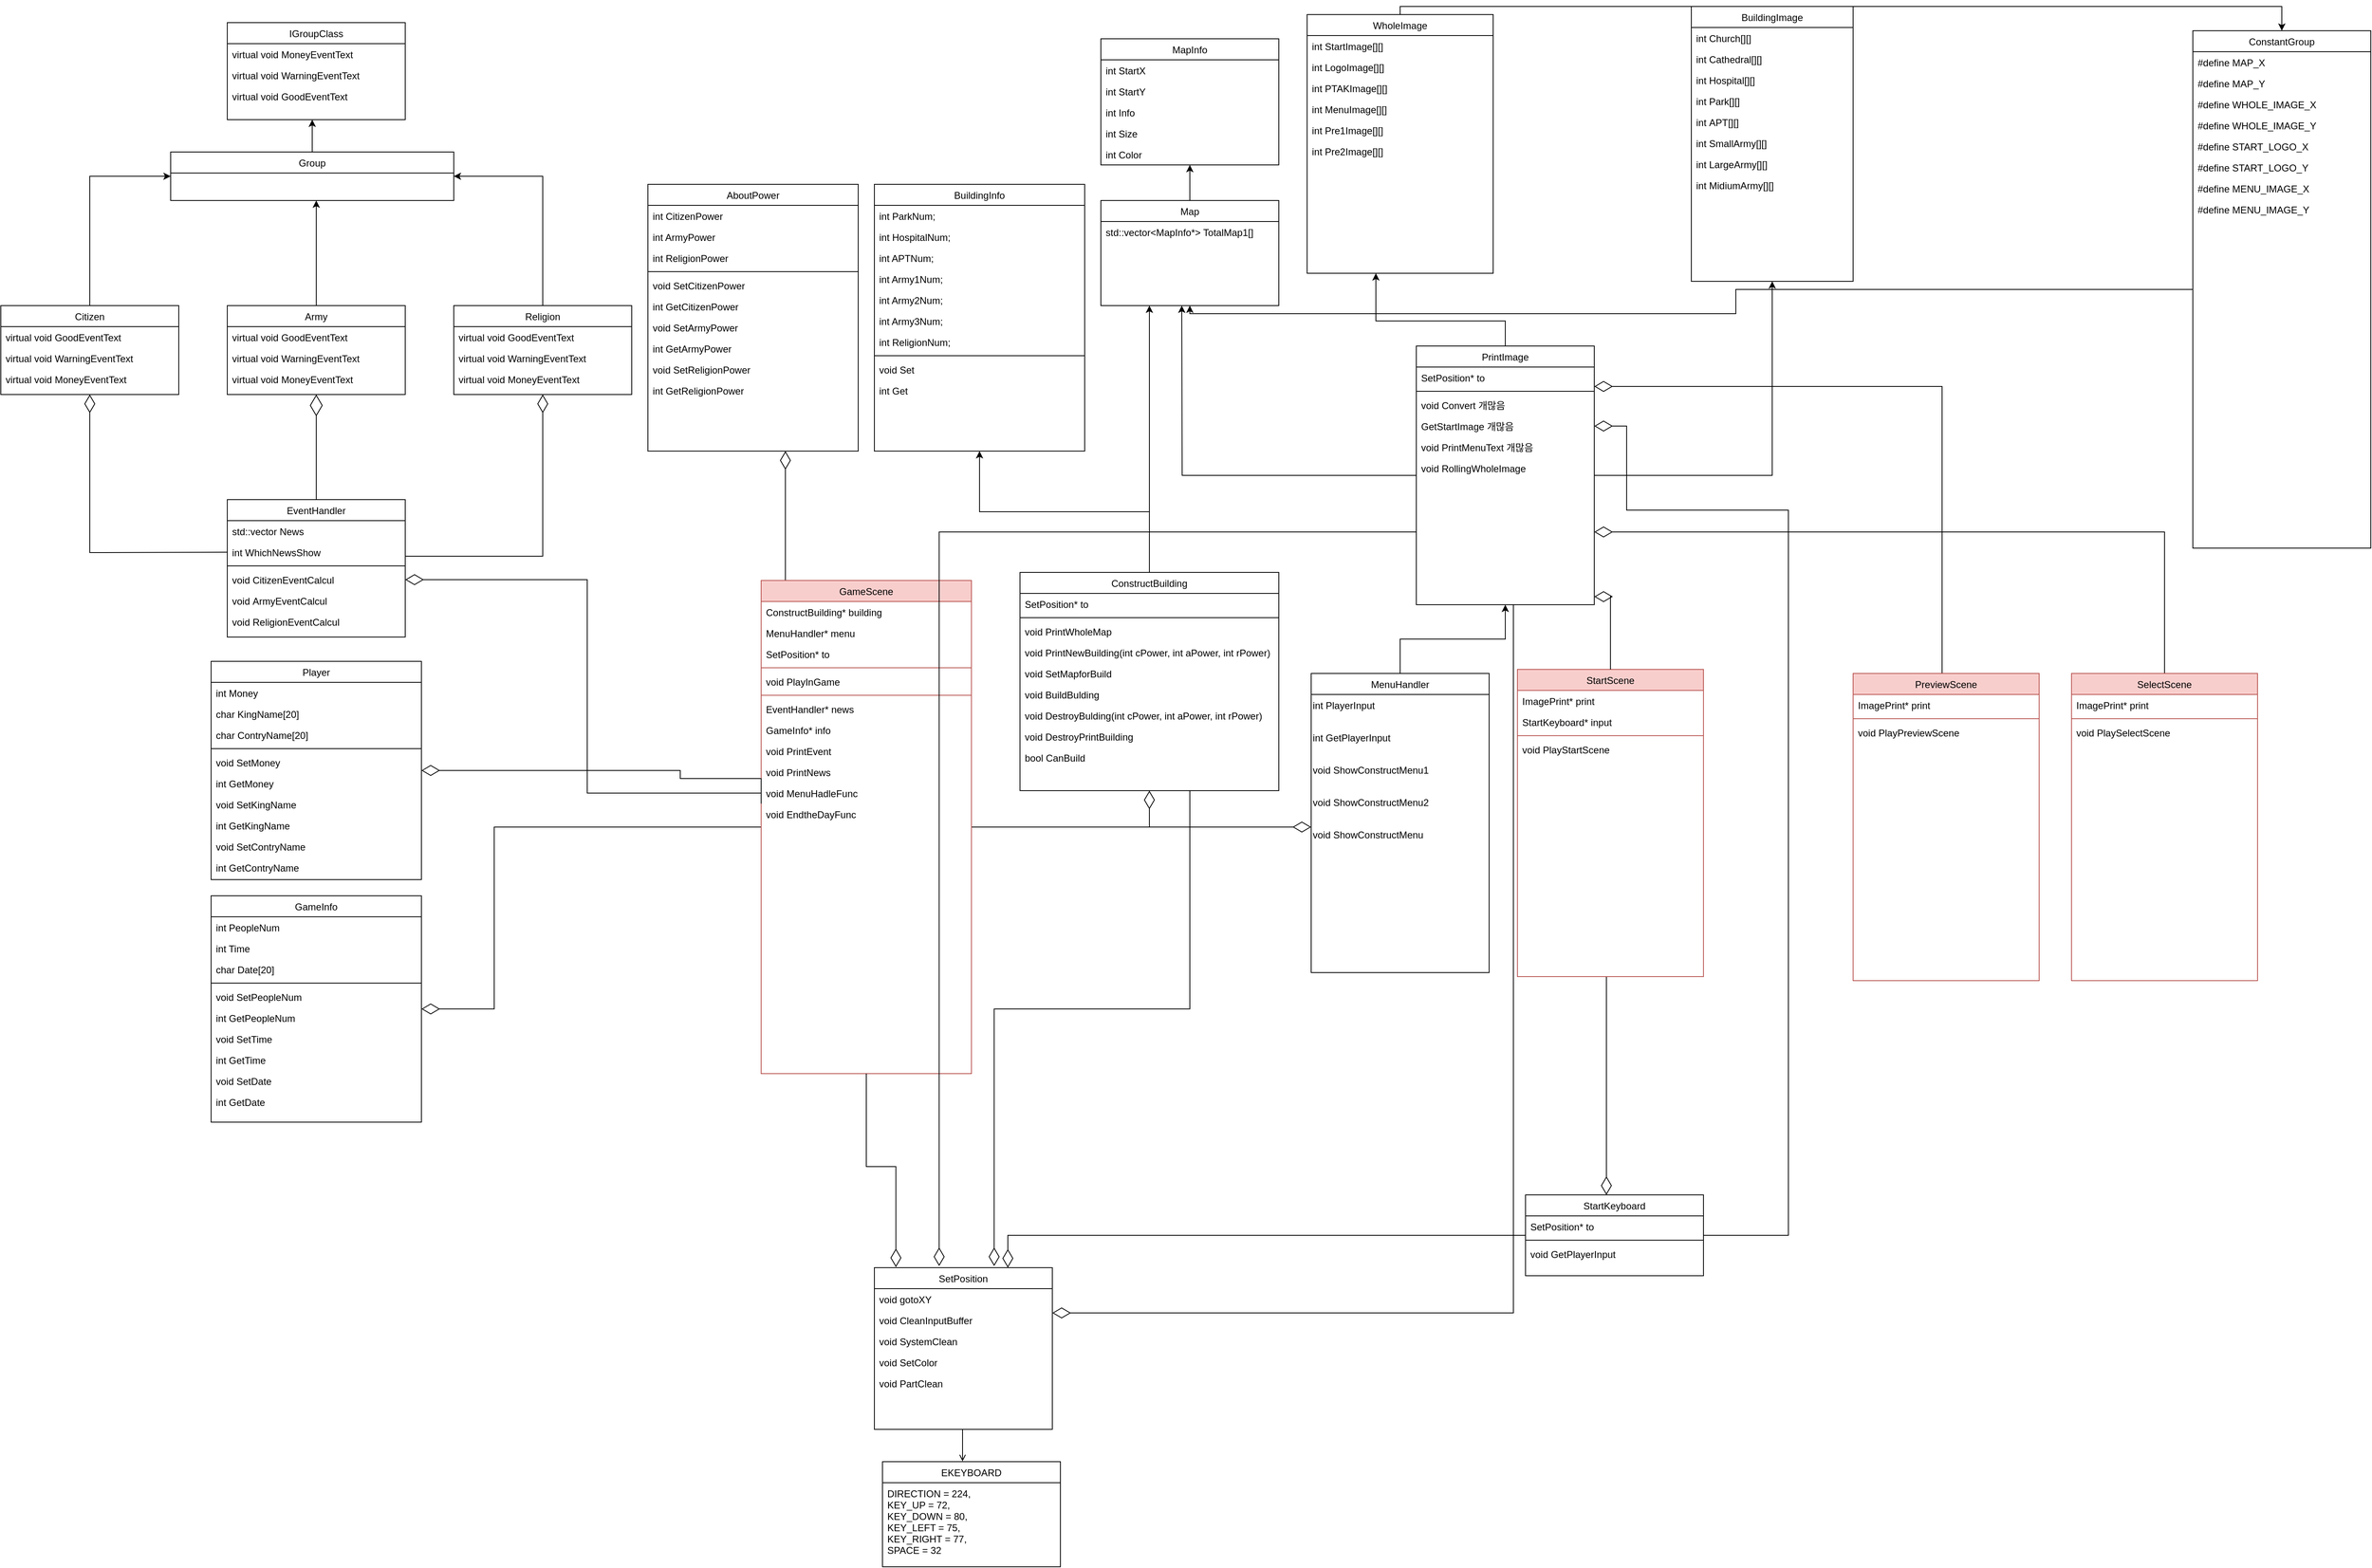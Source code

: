 <mxfile version="24.2.5" type="device">
  <diagram id="C5RBs43oDa-KdzZeNtuy" name="Page-1">
    <mxGraphModel dx="1434" dy="772" grid="1" gridSize="10" guides="1" tooltips="1" connect="1" arrows="1" fold="1" page="1" pageScale="1" pageWidth="3300" pageHeight="2339" math="0" shadow="0">
      <root>
        <mxCell id="WIyWlLk6GJQsqaUBKTNV-0" />
        <mxCell id="WIyWlLk6GJQsqaUBKTNV-1" parent="WIyWlLk6GJQsqaUBKTNV-0" />
        <mxCell id="bzmYm3Y9lmp3AW-pKSY4-0" value="IGroupClass" style="swimlane;fontStyle=0;align=center;verticalAlign=top;childLayout=stackLayout;horizontal=1;startSize=26;horizontalStack=0;resizeParent=1;resizeLast=0;collapsible=1;marginBottom=0;rounded=0;shadow=0;strokeWidth=1;" parent="WIyWlLk6GJQsqaUBKTNV-1" vertex="1">
          <mxGeometry x="340" y="30" width="220" height="120" as="geometry">
            <mxRectangle x="550" y="140" width="160" height="26" as="alternateBounds" />
          </mxGeometry>
        </mxCell>
        <mxCell id="bzmYm3Y9lmp3AW-pKSY4-1" value="virtual void MoneyEventText" style="text;align=left;verticalAlign=top;spacingLeft=4;spacingRight=4;overflow=hidden;rotatable=0;points=[[0,0.5],[1,0.5]];portConstraint=eastwest;" parent="bzmYm3Y9lmp3AW-pKSY4-0" vertex="1">
          <mxGeometry y="26" width="220" height="26" as="geometry" />
        </mxCell>
        <mxCell id="bzmYm3Y9lmp3AW-pKSY4-2" value="virtual void WarningEventText" style="text;align=left;verticalAlign=top;spacingLeft=4;spacingRight=4;overflow=hidden;rotatable=0;points=[[0,0.5],[1,0.5]];portConstraint=eastwest;" parent="bzmYm3Y9lmp3AW-pKSY4-0" vertex="1">
          <mxGeometry y="52" width="220" height="26" as="geometry" />
        </mxCell>
        <mxCell id="bzmYm3Y9lmp3AW-pKSY4-3" value="virtual void GoodEventText" style="text;align=left;verticalAlign=top;spacingLeft=4;spacingRight=4;overflow=hidden;rotatable=0;points=[[0,0.5],[1,0.5]];portConstraint=eastwest;" parent="bzmYm3Y9lmp3AW-pKSY4-0" vertex="1">
          <mxGeometry y="78" width="220" height="26" as="geometry" />
        </mxCell>
        <mxCell id="bzmYm3Y9lmp3AW-pKSY4-4" style="edgeStyle=orthogonalEdgeStyle;rounded=0;orthogonalLoop=1;jettySize=auto;html=1;" parent="WIyWlLk6GJQsqaUBKTNV-1" source="bzmYm3Y9lmp3AW-pKSY4-5" edge="1">
          <mxGeometry relative="1" as="geometry">
            <mxPoint x="445" y="150" as="targetPoint" />
          </mxGeometry>
        </mxCell>
        <mxCell id="bzmYm3Y9lmp3AW-pKSY4-5" value="Group" style="swimlane;fontStyle=0;align=center;verticalAlign=top;childLayout=stackLayout;horizontal=1;startSize=26;horizontalStack=0;resizeParent=1;resizeLast=0;collapsible=1;marginBottom=0;rounded=0;shadow=0;strokeWidth=1;" parent="WIyWlLk6GJQsqaUBKTNV-1" vertex="1">
          <mxGeometry x="270" y="190" width="350" height="60" as="geometry">
            <mxRectangle x="550" y="140" width="160" height="26" as="alternateBounds" />
          </mxGeometry>
        </mxCell>
        <mxCell id="bzmYm3Y9lmp3AW-pKSY4-6" style="edgeStyle=orthogonalEdgeStyle;rounded=0;orthogonalLoop=1;jettySize=auto;html=1;entryX=0;entryY=0.5;entryDx=0;entryDy=0;" parent="WIyWlLk6GJQsqaUBKTNV-1" source="bzmYm3Y9lmp3AW-pKSY4-7" target="bzmYm3Y9lmp3AW-pKSY4-5" edge="1">
          <mxGeometry relative="1" as="geometry" />
        </mxCell>
        <mxCell id="bzmYm3Y9lmp3AW-pKSY4-7" value="Citizen" style="swimlane;fontStyle=0;align=center;verticalAlign=top;childLayout=stackLayout;horizontal=1;startSize=26;horizontalStack=0;resizeParent=1;resizeLast=0;collapsible=1;marginBottom=0;rounded=0;shadow=0;strokeWidth=1;" parent="WIyWlLk6GJQsqaUBKTNV-1" vertex="1">
          <mxGeometry x="60" y="380" width="220" height="110" as="geometry">
            <mxRectangle x="550" y="140" width="160" height="26" as="alternateBounds" />
          </mxGeometry>
        </mxCell>
        <mxCell id="bzmYm3Y9lmp3AW-pKSY4-8" value="virtual void GoodEventText" style="text;align=left;verticalAlign=top;spacingLeft=4;spacingRight=4;overflow=hidden;rotatable=0;points=[[0,0.5],[1,0.5]];portConstraint=eastwest;" parent="bzmYm3Y9lmp3AW-pKSY4-7" vertex="1">
          <mxGeometry y="26" width="220" height="26" as="geometry" />
        </mxCell>
        <mxCell id="bzmYm3Y9lmp3AW-pKSY4-9" value="virtual void WarningEventText" style="text;align=left;verticalAlign=top;spacingLeft=4;spacingRight=4;overflow=hidden;rotatable=0;points=[[0,0.5],[1,0.5]];portConstraint=eastwest;" parent="bzmYm3Y9lmp3AW-pKSY4-7" vertex="1">
          <mxGeometry y="52" width="220" height="26" as="geometry" />
        </mxCell>
        <mxCell id="bzmYm3Y9lmp3AW-pKSY4-10" value="virtual void MoneyEventText" style="text;align=left;verticalAlign=top;spacingLeft=4;spacingRight=4;overflow=hidden;rotatable=0;points=[[0,0.5],[1,0.5]];portConstraint=eastwest;" parent="bzmYm3Y9lmp3AW-pKSY4-7" vertex="1">
          <mxGeometry y="78" width="220" height="32" as="geometry" />
        </mxCell>
        <mxCell id="bzmYm3Y9lmp3AW-pKSY4-33" style="edgeStyle=orthogonalEdgeStyle;rounded=0;orthogonalLoop=1;jettySize=auto;html=1;" parent="WIyWlLk6GJQsqaUBKTNV-1" source="bzmYm3Y9lmp3AW-pKSY4-12" edge="1">
          <mxGeometry relative="1" as="geometry">
            <mxPoint x="450" y="250" as="targetPoint" />
          </mxGeometry>
        </mxCell>
        <mxCell id="bzmYm3Y9lmp3AW-pKSY4-12" value="Army" style="swimlane;fontStyle=0;align=center;verticalAlign=top;childLayout=stackLayout;horizontal=1;startSize=26;horizontalStack=0;resizeParent=1;resizeLast=0;collapsible=1;marginBottom=0;rounded=0;shadow=0;strokeWidth=1;" parent="WIyWlLk6GJQsqaUBKTNV-1" vertex="1">
          <mxGeometry x="340" y="380" width="220" height="110" as="geometry">
            <mxRectangle x="550" y="140" width="160" height="26" as="alternateBounds" />
          </mxGeometry>
        </mxCell>
        <mxCell id="bzmYm3Y9lmp3AW-pKSY4-13" value="virtual void GoodEventText" style="text;align=left;verticalAlign=top;spacingLeft=4;spacingRight=4;overflow=hidden;rotatable=0;points=[[0,0.5],[1,0.5]];portConstraint=eastwest;" parent="bzmYm3Y9lmp3AW-pKSY4-12" vertex="1">
          <mxGeometry y="26" width="220" height="26" as="geometry" />
        </mxCell>
        <mxCell id="bzmYm3Y9lmp3AW-pKSY4-14" value="virtual void WarningEventText" style="text;align=left;verticalAlign=top;spacingLeft=4;spacingRight=4;overflow=hidden;rotatable=0;points=[[0,0.5],[1,0.5]];portConstraint=eastwest;" parent="bzmYm3Y9lmp3AW-pKSY4-12" vertex="1">
          <mxGeometry y="52" width="220" height="26" as="geometry" />
        </mxCell>
        <mxCell id="bzmYm3Y9lmp3AW-pKSY4-15" value="virtual void MoneyEventText" style="text;align=left;verticalAlign=top;spacingLeft=4;spacingRight=4;overflow=hidden;rotatable=0;points=[[0,0.5],[1,0.5]];portConstraint=eastwest;" parent="bzmYm3Y9lmp3AW-pKSY4-12" vertex="1">
          <mxGeometry y="78" width="220" height="26" as="geometry" />
        </mxCell>
        <mxCell id="bzmYm3Y9lmp3AW-pKSY4-16" style="edgeStyle=orthogonalEdgeStyle;rounded=0;orthogonalLoop=1;jettySize=auto;html=1;entryX=1;entryY=0.5;entryDx=0;entryDy=0;" parent="WIyWlLk6GJQsqaUBKTNV-1" source="bzmYm3Y9lmp3AW-pKSY4-17" target="bzmYm3Y9lmp3AW-pKSY4-5" edge="1">
          <mxGeometry relative="1" as="geometry" />
        </mxCell>
        <mxCell id="bzmYm3Y9lmp3AW-pKSY4-17" value="Religion" style="swimlane;fontStyle=0;align=center;verticalAlign=top;childLayout=stackLayout;horizontal=1;startSize=26;horizontalStack=0;resizeParent=1;resizeLast=0;collapsible=1;marginBottom=0;rounded=0;shadow=0;strokeWidth=1;" parent="WIyWlLk6GJQsqaUBKTNV-1" vertex="1">
          <mxGeometry x="620" y="380" width="220" height="110" as="geometry">
            <mxRectangle x="550" y="140" width="160" height="26" as="alternateBounds" />
          </mxGeometry>
        </mxCell>
        <mxCell id="bzmYm3Y9lmp3AW-pKSY4-18" value="virtual void GoodEventText" style="text;align=left;verticalAlign=top;spacingLeft=4;spacingRight=4;overflow=hidden;rotatable=0;points=[[0,0.5],[1,0.5]];portConstraint=eastwest;" parent="bzmYm3Y9lmp3AW-pKSY4-17" vertex="1">
          <mxGeometry y="26" width="220" height="26" as="geometry" />
        </mxCell>
        <mxCell id="bzmYm3Y9lmp3AW-pKSY4-19" value="virtual void WarningEventText" style="text;align=left;verticalAlign=top;spacingLeft=4;spacingRight=4;overflow=hidden;rotatable=0;points=[[0,0.5],[1,0.5]];portConstraint=eastwest;" parent="bzmYm3Y9lmp3AW-pKSY4-17" vertex="1">
          <mxGeometry y="52" width="220" height="26" as="geometry" />
        </mxCell>
        <mxCell id="bzmYm3Y9lmp3AW-pKSY4-20" value="virtual void MoneyEventText" style="text;align=left;verticalAlign=top;spacingLeft=4;spacingRight=4;overflow=hidden;rotatable=0;points=[[0,0.5],[1,0.5]];portConstraint=eastwest;" parent="bzmYm3Y9lmp3AW-pKSY4-17" vertex="1">
          <mxGeometry y="78" width="220" height="26" as="geometry" />
        </mxCell>
        <mxCell id="bzmYm3Y9lmp3AW-pKSY4-21" style="edgeStyle=orthogonalEdgeStyle;rounded=0;orthogonalLoop=1;jettySize=auto;html=1;endArrow=diamondThin;endFill=0;endSize=20;entryX=0.5;entryY=1;entryDx=0;entryDy=0;" parent="WIyWlLk6GJQsqaUBKTNV-1" source="bzmYm3Y9lmp3AW-pKSY4-22" target="bzmYm3Y9lmp3AW-pKSY4-17" edge="1">
          <mxGeometry relative="1" as="geometry">
            <mxPoint x="740" y="530" as="targetPoint" />
            <Array as="points">
              <mxPoint x="730" y="690" />
            </Array>
          </mxGeometry>
        </mxCell>
        <mxCell id="bzmYm3Y9lmp3AW-pKSY4-22" value="EventHandler" style="swimlane;fontStyle=0;align=center;verticalAlign=top;childLayout=stackLayout;horizontal=1;startSize=26;horizontalStack=0;resizeParent=1;resizeLast=0;collapsible=1;marginBottom=0;rounded=0;shadow=0;strokeWidth=1;" parent="WIyWlLk6GJQsqaUBKTNV-1" vertex="1">
          <mxGeometry x="340" y="620" width="220" height="170" as="geometry">
            <mxRectangle x="550" y="140" width="160" height="26" as="alternateBounds" />
          </mxGeometry>
        </mxCell>
        <mxCell id="bzmYm3Y9lmp3AW-pKSY4-23" style="edgeStyle=orthogonalEdgeStyle;rounded=0;orthogonalLoop=1;jettySize=auto;html=1;endArrow=diamondThin;endFill=0;strokeWidth=1;endSize=20;" parent="bzmYm3Y9lmp3AW-pKSY4-22" target="bzmYm3Y9lmp3AW-pKSY4-7" edge="1">
          <mxGeometry relative="1" as="geometry">
            <mxPoint x="-170" y="-120" as="targetPoint" />
            <mxPoint y="65" as="sourcePoint" />
          </mxGeometry>
        </mxCell>
        <mxCell id="bzmYm3Y9lmp3AW-pKSY4-24" value="std::vector News" style="text;align=left;verticalAlign=top;spacingLeft=4;spacingRight=4;overflow=hidden;rotatable=0;points=[[0,0.5],[1,0.5]];portConstraint=eastwest;" parent="bzmYm3Y9lmp3AW-pKSY4-22" vertex="1">
          <mxGeometry y="26" width="220" height="26" as="geometry" />
        </mxCell>
        <mxCell id="bzmYm3Y9lmp3AW-pKSY4-25" value="int WhichNewsShow" style="text;align=left;verticalAlign=top;spacingLeft=4;spacingRight=4;overflow=hidden;rotatable=0;points=[[0,0.5],[1,0.5]];portConstraint=eastwest;" parent="bzmYm3Y9lmp3AW-pKSY4-22" vertex="1">
          <mxGeometry y="52" width="220" height="26" as="geometry" />
        </mxCell>
        <mxCell id="bzmYm3Y9lmp3AW-pKSY4-26" value="" style="line;strokeWidth=1;fillColor=none;align=left;verticalAlign=middle;spacingTop=-1;spacingLeft=3;spacingRight=3;rotatable=0;labelPosition=right;points=[];portConstraint=eastwest;strokeColor=inherit;" parent="bzmYm3Y9lmp3AW-pKSY4-22" vertex="1">
          <mxGeometry y="78" width="220" height="8" as="geometry" />
        </mxCell>
        <mxCell id="bzmYm3Y9lmp3AW-pKSY4-27" value="void CitizenEventCalcul" style="text;align=left;verticalAlign=top;spacingLeft=4;spacingRight=4;overflow=hidden;rotatable=0;points=[[0,0.5],[1,0.5]];portConstraint=eastwest;" parent="bzmYm3Y9lmp3AW-pKSY4-22" vertex="1">
          <mxGeometry y="86" width="220" height="26" as="geometry" />
        </mxCell>
        <mxCell id="bzmYm3Y9lmp3AW-pKSY4-28" value="void ArmyEventCalcul" style="text;align=left;verticalAlign=top;spacingLeft=4;spacingRight=4;overflow=hidden;rotatable=0;points=[[0,0.5],[1,0.5]];portConstraint=eastwest;" parent="bzmYm3Y9lmp3AW-pKSY4-22" vertex="1">
          <mxGeometry y="112" width="220" height="26" as="geometry" />
        </mxCell>
        <mxCell id="bzmYm3Y9lmp3AW-pKSY4-29" value="void ReligionEventCalcul" style="text;align=left;verticalAlign=top;spacingLeft=4;spacingRight=4;overflow=hidden;rotatable=0;points=[[0,0.5],[1,0.5]];portConstraint=eastwest;" parent="bzmYm3Y9lmp3AW-pKSY4-22" vertex="1">
          <mxGeometry y="138" width="220" height="26" as="geometry" />
        </mxCell>
        <mxCell id="bzmYm3Y9lmp3AW-pKSY4-32" value="" style="endArrow=diamondThin;endFill=0;endSize=24;html=1;rounded=0;entryX=0.5;entryY=1;entryDx=0;entryDy=0;" parent="WIyWlLk6GJQsqaUBKTNV-1" target="bzmYm3Y9lmp3AW-pKSY4-12" edge="1">
          <mxGeometry width="160" relative="1" as="geometry">
            <mxPoint x="450" y="620" as="sourcePoint" />
            <mxPoint x="449.38" y="520" as="targetPoint" />
          </mxGeometry>
        </mxCell>
        <mxCell id="bzmYm3Y9lmp3AW-pKSY4-74" style="edgeStyle=orthogonalEdgeStyle;rounded=0;orthogonalLoop=1;jettySize=auto;html=1;endArrow=diamondThin;endFill=0;endSize=20;" parent="WIyWlLk6GJQsqaUBKTNV-1" target="bzmYm3Y9lmp3AW-pKSY4-70" edge="1">
          <mxGeometry relative="1" as="geometry">
            <mxPoint x="1030" y="670" as="targetPoint" />
            <Array as="points">
              <mxPoint x="1030" y="610" />
              <mxPoint x="1030" y="610" />
            </Array>
            <mxPoint x="1030" y="720" as="sourcePoint" />
          </mxGeometry>
        </mxCell>
        <mxCell id="bzmYm3Y9lmp3AW-pKSY4-86" style="edgeStyle=orthogonalEdgeStyle;rounded=0;orthogonalLoop=1;jettySize=auto;html=1;entryX=1;entryY=0.5;entryDx=0;entryDy=0;endArrow=diamondThin;endFill=0;endSize=20;exitX=0;exitY=0.5;exitDx=0;exitDy=0;" parent="WIyWlLk6GJQsqaUBKTNV-1" source="bzmYm3Y9lmp3AW-pKSY4-66" target="bzmYm3Y9lmp3AW-pKSY4-27" edge="1">
          <mxGeometry relative="1" as="geometry" />
        </mxCell>
        <mxCell id="bzmYm3Y9lmp3AW-pKSY4-136" style="edgeStyle=orthogonalEdgeStyle;rounded=0;orthogonalLoop=1;jettySize=auto;html=1;entryX=0.5;entryY=1;entryDx=0;entryDy=0;endArrow=diamondThin;endFill=0;endSize=20;" parent="WIyWlLk6GJQsqaUBKTNV-1" source="bzmYm3Y9lmp3AW-pKSY4-52" target="bzmYm3Y9lmp3AW-pKSY4-127" edge="1">
          <mxGeometry relative="1" as="geometry" />
        </mxCell>
        <mxCell id="bzmYm3Y9lmp3AW-pKSY4-158" style="edgeStyle=orthogonalEdgeStyle;rounded=0;orthogonalLoop=1;jettySize=auto;html=1;endArrow=diamondThin;endFill=0;endSize=20;" parent="WIyWlLk6GJQsqaUBKTNV-1" source="bzmYm3Y9lmp3AW-pKSY4-52" target="bzmYm3Y9lmp3AW-pKSY4-137" edge="1">
          <mxGeometry relative="1" as="geometry">
            <Array as="points">
              <mxPoint x="1790" y="1000" />
            </Array>
          </mxGeometry>
        </mxCell>
        <mxCell id="N165rt-sny-5OF_HE8GC-19" style="edgeStyle=orthogonalEdgeStyle;rounded=0;orthogonalLoop=1;jettySize=auto;html=1;endArrow=diamondThin;endFill=0;endSize=20;" parent="WIyWlLk6GJQsqaUBKTNV-1" source="bzmYm3Y9lmp3AW-pKSY4-52" target="N165rt-sny-5OF_HE8GC-0" edge="1">
          <mxGeometry relative="1" as="geometry">
            <Array as="points">
              <mxPoint x="670" y="1025" />
              <mxPoint x="670" y="1250" />
            </Array>
          </mxGeometry>
        </mxCell>
        <mxCell id="bzmYm3Y9lmp3AW-pKSY4-52" value="GameScene" style="swimlane;fontStyle=0;align=center;verticalAlign=top;childLayout=stackLayout;horizontal=1;startSize=26;horizontalStack=0;resizeParent=1;resizeLast=0;collapsible=1;marginBottom=0;rounded=0;shadow=0;strokeWidth=1;fillColor=#f8cecc;strokeColor=#b85450;" parent="WIyWlLk6GJQsqaUBKTNV-1" vertex="1">
          <mxGeometry x="1000" y="720" width="260" height="610" as="geometry">
            <mxRectangle x="550" y="140" width="160" height="26" as="alternateBounds" />
          </mxGeometry>
        </mxCell>
        <mxCell id="bzmYm3Y9lmp3AW-pKSY4-61" value="ConstructBuilding* building" style="text;align=left;verticalAlign=top;spacingLeft=4;spacingRight=4;overflow=hidden;rotatable=0;points=[[0,0.5],[1,0.5]];portConstraint=eastwest;" parent="bzmYm3Y9lmp3AW-pKSY4-52" vertex="1">
          <mxGeometry y="26" width="260" height="26" as="geometry" />
        </mxCell>
        <mxCell id="bzmYm3Y9lmp3AW-pKSY4-57" value="MenuHandler* menu" style="text;align=left;verticalAlign=top;spacingLeft=4;spacingRight=4;overflow=hidden;rotatable=0;points=[[0,0.5],[1,0.5]];portConstraint=eastwest;" parent="bzmYm3Y9lmp3AW-pKSY4-52" vertex="1">
          <mxGeometry y="52" width="260" height="26" as="geometry" />
        </mxCell>
        <mxCell id="z4CRqlJZ8ID2bEfA-sgy-15" value="SetPosition* to" style="text;align=left;verticalAlign=top;spacingLeft=4;spacingRight=4;overflow=hidden;rotatable=0;points=[[0,0.5],[1,0.5]];portConstraint=eastwest;" parent="bzmYm3Y9lmp3AW-pKSY4-52" vertex="1">
          <mxGeometry y="78" width="260" height="26" as="geometry" />
        </mxCell>
        <mxCell id="bzmYm3Y9lmp3AW-pKSY4-62" value="" style="line;strokeWidth=1;fillColor=none;align=left;verticalAlign=middle;spacingTop=-1;spacingLeft=3;spacingRight=3;rotatable=0;labelPosition=right;points=[];portConstraint=eastwest;strokeColor=inherit;" parent="bzmYm3Y9lmp3AW-pKSY4-52" vertex="1">
          <mxGeometry y="104" width="260" height="8" as="geometry" />
        </mxCell>
        <mxCell id="ZfYZ7WBL64mRS4nskjQq-8" value="void PlayInGame" style="text;align=left;verticalAlign=top;spacingLeft=4;spacingRight=4;overflow=hidden;rotatable=0;points=[[0,0.5],[1,0.5]];portConstraint=eastwest;" parent="bzmYm3Y9lmp3AW-pKSY4-52" vertex="1">
          <mxGeometry y="112" width="260" height="26" as="geometry" />
        </mxCell>
        <mxCell id="z4CRqlJZ8ID2bEfA-sgy-6" value="" style="line;strokeWidth=1;fillColor=none;align=left;verticalAlign=middle;spacingTop=-1;spacingLeft=3;spacingRight=3;rotatable=0;labelPosition=right;points=[];portConstraint=eastwest;strokeColor=inherit;" parent="bzmYm3Y9lmp3AW-pKSY4-52" vertex="1">
          <mxGeometry y="138" width="260" height="8" as="geometry" />
        </mxCell>
        <mxCell id="bzmYm3Y9lmp3AW-pKSY4-53" value="EventHandler* news" style="text;align=left;verticalAlign=top;spacingLeft=4;spacingRight=4;overflow=hidden;rotatable=0;points=[[0,0.5],[1,0.5]];portConstraint=eastwest;" parent="bzmYm3Y9lmp3AW-pKSY4-52" vertex="1">
          <mxGeometry y="146" width="260" height="26" as="geometry" />
        </mxCell>
        <mxCell id="bzmYm3Y9lmp3AW-pKSY4-54" value="GameInfo* info" style="text;align=left;verticalAlign=top;spacingLeft=4;spacingRight=4;overflow=hidden;rotatable=0;points=[[0,0.5],[1,0.5]];portConstraint=eastwest;" parent="bzmYm3Y9lmp3AW-pKSY4-52" vertex="1">
          <mxGeometry y="172" width="260" height="26" as="geometry" />
        </mxCell>
        <mxCell id="bzmYm3Y9lmp3AW-pKSY4-65" value="void PrintEvent" style="text;align=left;verticalAlign=top;spacingLeft=4;spacingRight=4;overflow=hidden;rotatable=0;points=[[0,0.5],[1,0.5]];portConstraint=eastwest;" parent="bzmYm3Y9lmp3AW-pKSY4-52" vertex="1">
          <mxGeometry y="198" width="260" height="26" as="geometry" />
        </mxCell>
        <mxCell id="bzmYm3Y9lmp3AW-pKSY4-160" value="void PrintNews" style="text;align=left;verticalAlign=top;spacingLeft=4;spacingRight=4;overflow=hidden;rotatable=0;points=[[0,0.5],[1,0.5]];portConstraint=eastwest;" parent="bzmYm3Y9lmp3AW-pKSY4-52" vertex="1">
          <mxGeometry y="224" width="260" height="26" as="geometry" />
        </mxCell>
        <mxCell id="bzmYm3Y9lmp3AW-pKSY4-66" value="void MenuHadleFunc" style="text;align=left;verticalAlign=top;spacingLeft=4;spacingRight=4;overflow=hidden;rotatable=0;points=[[0,0.5],[1,0.5]];portConstraint=eastwest;" parent="bzmYm3Y9lmp3AW-pKSY4-52" vertex="1">
          <mxGeometry y="250" width="260" height="26" as="geometry" />
        </mxCell>
        <mxCell id="bzmYm3Y9lmp3AW-pKSY4-69" value="void EndtheDayFunc" style="text;align=left;verticalAlign=top;spacingLeft=4;spacingRight=4;overflow=hidden;rotatable=0;points=[[0,0.5],[1,0.5]];portConstraint=eastwest;" parent="bzmYm3Y9lmp3AW-pKSY4-52" vertex="1">
          <mxGeometry y="276" width="260" height="26" as="geometry" />
        </mxCell>
        <mxCell id="bzmYm3Y9lmp3AW-pKSY4-70" value="AboutPower" style="swimlane;fontStyle=0;align=center;verticalAlign=top;childLayout=stackLayout;horizontal=1;startSize=26;horizontalStack=0;resizeParent=1;resizeLast=0;collapsible=1;marginBottom=0;rounded=0;shadow=0;strokeWidth=1;" parent="WIyWlLk6GJQsqaUBKTNV-1" vertex="1">
          <mxGeometry x="860" y="230" width="260" height="330" as="geometry">
            <mxRectangle x="550" y="140" width="160" height="26" as="alternateBounds" />
          </mxGeometry>
        </mxCell>
        <mxCell id="bzmYm3Y9lmp3AW-pKSY4-71" value="int CitizenPower" style="text;align=left;verticalAlign=top;spacingLeft=4;spacingRight=4;overflow=hidden;rotatable=0;points=[[0,0.5],[1,0.5]];portConstraint=eastwest;" parent="bzmYm3Y9lmp3AW-pKSY4-70" vertex="1">
          <mxGeometry y="26" width="260" height="26" as="geometry" />
        </mxCell>
        <mxCell id="bzmYm3Y9lmp3AW-pKSY4-72" value="int ArmyPower" style="text;align=left;verticalAlign=top;spacingLeft=4;spacingRight=4;overflow=hidden;rotatable=0;points=[[0,0.5],[1,0.5]];portConstraint=eastwest;" parent="bzmYm3Y9lmp3AW-pKSY4-70" vertex="1">
          <mxGeometry y="52" width="260" height="26" as="geometry" />
        </mxCell>
        <mxCell id="bzmYm3Y9lmp3AW-pKSY4-73" value="int ReligionPower" style="text;align=left;verticalAlign=top;spacingLeft=4;spacingRight=4;overflow=hidden;rotatable=0;points=[[0,0.5],[1,0.5]];portConstraint=eastwest;" parent="bzmYm3Y9lmp3AW-pKSY4-70" vertex="1">
          <mxGeometry y="78" width="260" height="26" as="geometry" />
        </mxCell>
        <mxCell id="pWuKoJ0xaQR3bA6Pu8hZ-0" value="" style="line;strokeWidth=1;fillColor=none;align=left;verticalAlign=middle;spacingTop=-1;spacingLeft=3;spacingRight=3;rotatable=0;labelPosition=right;points=[];portConstraint=eastwest;strokeColor=inherit;" parent="bzmYm3Y9lmp3AW-pKSY4-70" vertex="1">
          <mxGeometry y="104" width="260" height="8" as="geometry" />
        </mxCell>
        <mxCell id="pWuKoJ0xaQR3bA6Pu8hZ-1" value="void SetCitizenPower" style="text;align=left;verticalAlign=top;spacingLeft=4;spacingRight=4;overflow=hidden;rotatable=0;points=[[0,0.5],[1,0.5]];portConstraint=eastwest;" parent="bzmYm3Y9lmp3AW-pKSY4-70" vertex="1">
          <mxGeometry y="112" width="260" height="26" as="geometry" />
        </mxCell>
        <mxCell id="pWuKoJ0xaQR3bA6Pu8hZ-2" value="int GetCitizenPower" style="text;align=left;verticalAlign=top;spacingLeft=4;spacingRight=4;overflow=hidden;rotatable=0;points=[[0,0.5],[1,0.5]];portConstraint=eastwest;" parent="bzmYm3Y9lmp3AW-pKSY4-70" vertex="1">
          <mxGeometry y="138" width="260" height="26" as="geometry" />
        </mxCell>
        <mxCell id="pWuKoJ0xaQR3bA6Pu8hZ-3" value="void SetArmyPower" style="text;align=left;verticalAlign=top;spacingLeft=4;spacingRight=4;overflow=hidden;rotatable=0;points=[[0,0.5],[1,0.5]];portConstraint=eastwest;" parent="bzmYm3Y9lmp3AW-pKSY4-70" vertex="1">
          <mxGeometry y="164" width="260" height="26" as="geometry" />
        </mxCell>
        <mxCell id="pWuKoJ0xaQR3bA6Pu8hZ-4" value="int GetArmyPower" style="text;align=left;verticalAlign=top;spacingLeft=4;spacingRight=4;overflow=hidden;rotatable=0;points=[[0,0.5],[1,0.5]];portConstraint=eastwest;" parent="bzmYm3Y9lmp3AW-pKSY4-70" vertex="1">
          <mxGeometry y="190" width="260" height="26" as="geometry" />
        </mxCell>
        <mxCell id="pWuKoJ0xaQR3bA6Pu8hZ-5" value="void SetReligionPower" style="text;align=left;verticalAlign=top;spacingLeft=4;spacingRight=4;overflow=hidden;rotatable=0;points=[[0,0.5],[1,0.5]];portConstraint=eastwest;" parent="bzmYm3Y9lmp3AW-pKSY4-70" vertex="1">
          <mxGeometry y="216" width="260" height="26" as="geometry" />
        </mxCell>
        <mxCell id="pWuKoJ0xaQR3bA6Pu8hZ-6" value="int GetReligionPower" style="text;align=left;verticalAlign=top;spacingLeft=4;spacingRight=4;overflow=hidden;rotatable=0;points=[[0,0.5],[1,0.5]];portConstraint=eastwest;" parent="bzmYm3Y9lmp3AW-pKSY4-70" vertex="1">
          <mxGeometry y="242" width="260" height="26" as="geometry" />
        </mxCell>
        <mxCell id="bzmYm3Y9lmp3AW-pKSY4-87" style="edgeStyle=orthogonalEdgeStyle;rounded=0;orthogonalLoop=1;jettySize=auto;html=1;entryX=0.5;entryY=1;entryDx=0;entryDy=0;" parent="WIyWlLk6GJQsqaUBKTNV-1" source="bzmYm3Y9lmp3AW-pKSY4-88" target="bzmYm3Y9lmp3AW-pKSY4-122" edge="1">
          <mxGeometry relative="1" as="geometry" />
        </mxCell>
        <mxCell id="bzmYm3Y9lmp3AW-pKSY4-88" value="Map" style="swimlane;fontStyle=0;align=center;verticalAlign=top;childLayout=stackLayout;horizontal=1;startSize=26;horizontalStack=0;resizeParent=1;resizeLast=0;collapsible=1;marginBottom=0;rounded=0;shadow=0;strokeWidth=1;" parent="WIyWlLk6GJQsqaUBKTNV-1" vertex="1">
          <mxGeometry x="1420" y="250" width="220" height="130" as="geometry">
            <mxRectangle x="550" y="140" width="160" height="26" as="alternateBounds" />
          </mxGeometry>
        </mxCell>
        <mxCell id="bzmYm3Y9lmp3AW-pKSY4-89" value="std::vector&lt;MapInfo*&gt; TotalMap1[]" style="text;align=left;verticalAlign=top;spacingLeft=4;spacingRight=4;overflow=hidden;rotatable=0;points=[[0,0.5],[1,0.5]];portConstraint=eastwest;" parent="bzmYm3Y9lmp3AW-pKSY4-88" vertex="1">
          <mxGeometry y="26" width="220" height="26" as="geometry" />
        </mxCell>
        <mxCell id="bzmYm3Y9lmp3AW-pKSY4-101" value="BuildingImage" style="swimlane;fontStyle=0;align=center;verticalAlign=top;childLayout=stackLayout;horizontal=1;startSize=26;horizontalStack=0;resizeParent=1;resizeLast=0;collapsible=1;marginBottom=0;rounded=0;shadow=0;strokeWidth=1;" parent="WIyWlLk6GJQsqaUBKTNV-1" vertex="1">
          <mxGeometry x="2150" y="10" width="200" height="340" as="geometry">
            <mxRectangle x="550" y="140" width="160" height="26" as="alternateBounds" />
          </mxGeometry>
        </mxCell>
        <mxCell id="bzmYm3Y9lmp3AW-pKSY4-102" value="int Church[][]" style="text;align=left;verticalAlign=top;spacingLeft=4;spacingRight=4;overflow=hidden;rotatable=0;points=[[0,0.5],[1,0.5]];portConstraint=eastwest;" parent="bzmYm3Y9lmp3AW-pKSY4-101" vertex="1">
          <mxGeometry y="26" width="200" height="26" as="geometry" />
        </mxCell>
        <mxCell id="bzmYm3Y9lmp3AW-pKSY4-103" value="int Cathedral[][]" style="text;align=left;verticalAlign=top;spacingLeft=4;spacingRight=4;overflow=hidden;rotatable=0;points=[[0,0.5],[1,0.5]];portConstraint=eastwest;" parent="bzmYm3Y9lmp3AW-pKSY4-101" vertex="1">
          <mxGeometry y="52" width="200" height="26" as="geometry" />
        </mxCell>
        <mxCell id="bzmYm3Y9lmp3AW-pKSY4-94" value="int Hospital[][]" style="text;align=left;verticalAlign=top;spacingLeft=4;spacingRight=4;overflow=hidden;rotatable=0;points=[[0,0.5],[1,0.5]];portConstraint=eastwest;" parent="bzmYm3Y9lmp3AW-pKSY4-101" vertex="1">
          <mxGeometry y="78" width="200" height="26" as="geometry" />
        </mxCell>
        <mxCell id="bzmYm3Y9lmp3AW-pKSY4-96" value="int Park[][]" style="text;align=left;verticalAlign=top;spacingLeft=4;spacingRight=4;overflow=hidden;rotatable=0;points=[[0,0.5],[1,0.5]];portConstraint=eastwest;" parent="bzmYm3Y9lmp3AW-pKSY4-101" vertex="1">
          <mxGeometry y="104" width="200" height="26" as="geometry" />
        </mxCell>
        <mxCell id="bzmYm3Y9lmp3AW-pKSY4-95" value="int APT[][]" style="text;align=left;verticalAlign=top;spacingLeft=4;spacingRight=4;overflow=hidden;rotatable=0;points=[[0,0.5],[1,0.5]];portConstraint=eastwest;" parent="bzmYm3Y9lmp3AW-pKSY4-101" vertex="1">
          <mxGeometry y="130" width="200" height="26" as="geometry" />
        </mxCell>
        <mxCell id="hQUBO-00gWSAeixfwslD-54" value="int SmallArmy[][]" style="text;align=left;verticalAlign=top;spacingLeft=4;spacingRight=4;overflow=hidden;rotatable=0;points=[[0,0.5],[1,0.5]];portConstraint=eastwest;" parent="bzmYm3Y9lmp3AW-pKSY4-101" vertex="1">
          <mxGeometry y="156" width="200" height="26" as="geometry" />
        </mxCell>
        <mxCell id="hQUBO-00gWSAeixfwslD-56" value="int LargeArmy[][]" style="text;align=left;verticalAlign=top;spacingLeft=4;spacingRight=4;overflow=hidden;rotatable=0;points=[[0,0.5],[1,0.5]];portConstraint=eastwest;" parent="bzmYm3Y9lmp3AW-pKSY4-101" vertex="1">
          <mxGeometry y="182" width="200" height="26" as="geometry" />
        </mxCell>
        <mxCell id="hQUBO-00gWSAeixfwslD-55" value="int MidiumArmy[][]" style="text;align=left;verticalAlign=top;spacingLeft=4;spacingRight=4;overflow=hidden;rotatable=0;points=[[0,0.5],[1,0.5]];portConstraint=eastwest;" parent="bzmYm3Y9lmp3AW-pKSY4-101" vertex="1">
          <mxGeometry y="208" width="200" height="26" as="geometry" />
        </mxCell>
        <mxCell id="bzmYm3Y9lmp3AW-pKSY4-104" style="edgeStyle=orthogonalEdgeStyle;rounded=0;orthogonalLoop=1;jettySize=auto;html=1;" parent="WIyWlLk6GJQsqaUBKTNV-1" source="bzmYm3Y9lmp3AW-pKSY4-109" edge="1">
          <mxGeometry relative="1" as="geometry">
            <mxPoint x="1520" y="380" as="targetPoint" />
          </mxGeometry>
        </mxCell>
        <mxCell id="ZfYZ7WBL64mRS4nskjQq-5" style="edgeStyle=orthogonalEdgeStyle;rounded=0;orthogonalLoop=1;jettySize=auto;html=1;" parent="WIyWlLk6GJQsqaUBKTNV-1" source="bzmYm3Y9lmp3AW-pKSY4-109" target="bzmYm3Y9lmp3AW-pKSY4-101" edge="1">
          <mxGeometry relative="1" as="geometry" />
        </mxCell>
        <mxCell id="hQUBO-00gWSAeixfwslD-40" style="edgeStyle=orthogonalEdgeStyle;rounded=0;orthogonalLoop=1;jettySize=auto;html=1;" parent="WIyWlLk6GJQsqaUBKTNV-1" source="bzmYm3Y9lmp3AW-pKSY4-109" target="bzmYm3Y9lmp3AW-pKSY4-116" edge="1">
          <mxGeometry relative="1" as="geometry">
            <Array as="points">
              <mxPoint x="1920" y="399" />
              <mxPoint x="1760" y="399" />
            </Array>
          </mxGeometry>
        </mxCell>
        <mxCell id="hQUBO-00gWSAeixfwslD-57" style="edgeStyle=orthogonalEdgeStyle;rounded=0;orthogonalLoop=1;jettySize=auto;html=1;endSize=20;endArrow=diamondThin;endFill=0;" parent="WIyWlLk6GJQsqaUBKTNV-1" source="bzmYm3Y9lmp3AW-pKSY4-109" target="bzmYm3Y9lmp3AW-pKSY4-148" edge="1">
          <mxGeometry relative="1" as="geometry">
            <Array as="points">
              <mxPoint x="1930" y="1626" />
            </Array>
          </mxGeometry>
        </mxCell>
        <mxCell id="bzmYm3Y9lmp3AW-pKSY4-109" value="PrintImage" style="swimlane;fontStyle=0;align=center;verticalAlign=top;childLayout=stackLayout;horizontal=1;startSize=26;horizontalStack=0;resizeParent=1;resizeLast=0;collapsible=1;marginBottom=0;rounded=0;shadow=0;strokeWidth=1;" parent="WIyWlLk6GJQsqaUBKTNV-1" vertex="1">
          <mxGeometry x="1810" y="430" width="220" height="320" as="geometry">
            <mxRectangle x="550" y="140" width="160" height="26" as="alternateBounds" />
          </mxGeometry>
        </mxCell>
        <mxCell id="hQUBO-00gWSAeixfwslD-31" value="SetPosition* to" style="text;align=left;verticalAlign=top;spacingLeft=4;spacingRight=4;overflow=hidden;rotatable=0;points=[[0,0.5],[1,0.5]];portConstraint=eastwest;" parent="bzmYm3Y9lmp3AW-pKSY4-109" vertex="1">
          <mxGeometry y="26" width="220" height="26" as="geometry" />
        </mxCell>
        <mxCell id="hQUBO-00gWSAeixfwslD-32" value="" style="line;strokeWidth=1;fillColor=none;align=left;verticalAlign=middle;spacingTop=-1;spacingLeft=3;spacingRight=3;rotatable=0;labelPosition=right;points=[];portConstraint=eastwest;strokeColor=inherit;" parent="bzmYm3Y9lmp3AW-pKSY4-109" vertex="1">
          <mxGeometry y="52" width="220" height="8" as="geometry" />
        </mxCell>
        <mxCell id="bzmYm3Y9lmp3AW-pKSY4-113" value="void Convert 개많음" style="text;align=left;verticalAlign=top;spacingLeft=4;spacingRight=4;overflow=hidden;rotatable=0;points=[[0,0.5],[1,0.5]];portConstraint=eastwest;rounded=0;shadow=0;html=0;" parent="bzmYm3Y9lmp3AW-pKSY4-109" vertex="1">
          <mxGeometry y="60" width="220" height="26" as="geometry" />
        </mxCell>
        <mxCell id="hQUBO-00gWSAeixfwslD-52" value="GetStartImage 개많음" style="text;align=left;verticalAlign=top;spacingLeft=4;spacingRight=4;overflow=hidden;rotatable=0;points=[[0,0.5],[1,0.5]];portConstraint=eastwest;rounded=0;shadow=0;html=0;" parent="bzmYm3Y9lmp3AW-pKSY4-109" vertex="1">
          <mxGeometry y="86" width="220" height="26" as="geometry" />
        </mxCell>
        <mxCell id="hQUBO-00gWSAeixfwslD-59" value="void PrintMenuText 개많음" style="text;align=left;verticalAlign=top;spacingLeft=4;spacingRight=4;overflow=hidden;rotatable=0;points=[[0,0.5],[1,0.5]];portConstraint=eastwest;rounded=0;shadow=0;html=0;" parent="bzmYm3Y9lmp3AW-pKSY4-109" vertex="1">
          <mxGeometry y="112" width="220" height="26" as="geometry" />
        </mxCell>
        <mxCell id="7JfVlPnIDJ7LZgMJK___-2" value="void RollingWholeImage" style="text;align=left;verticalAlign=top;spacingLeft=4;spacingRight=4;overflow=hidden;rotatable=0;points=[[0,0.5],[1,0.5]];portConstraint=eastwest;rounded=0;shadow=0;html=0;" parent="bzmYm3Y9lmp3AW-pKSY4-109" vertex="1">
          <mxGeometry y="138" width="220" height="26" as="geometry" />
        </mxCell>
        <mxCell id="z4CRqlJZ8ID2bEfA-sgy-9" style="edgeStyle=orthogonalEdgeStyle;rounded=0;orthogonalLoop=1;jettySize=auto;html=1;" parent="WIyWlLk6GJQsqaUBKTNV-1" source="bzmYm3Y9lmp3AW-pKSY4-116" target="pWuKoJ0xaQR3bA6Pu8hZ-63" edge="1">
          <mxGeometry relative="1" as="geometry">
            <Array as="points">
              <mxPoint x="1790" y="10" />
              <mxPoint x="2880" y="10" />
            </Array>
          </mxGeometry>
        </mxCell>
        <mxCell id="bzmYm3Y9lmp3AW-pKSY4-116" value="WholeImage" style="swimlane;fontStyle=0;align=center;verticalAlign=top;childLayout=stackLayout;horizontal=1;startSize=26;horizontalStack=0;resizeParent=1;resizeLast=0;collapsible=1;marginBottom=0;rounded=0;shadow=0;strokeWidth=1;" parent="WIyWlLk6GJQsqaUBKTNV-1" vertex="1">
          <mxGeometry x="1675" y="20" width="230" height="320" as="geometry">
            <mxRectangle x="550" y="140" width="160" height="26" as="alternateBounds" />
          </mxGeometry>
        </mxCell>
        <mxCell id="bzmYm3Y9lmp3AW-pKSY4-117" value="int StartImage[][]" style="text;align=left;verticalAlign=top;spacingLeft=4;spacingRight=4;overflow=hidden;rotatable=0;points=[[0,0.5],[1,0.5]];portConstraint=eastwest;" parent="bzmYm3Y9lmp3AW-pKSY4-116" vertex="1">
          <mxGeometry y="26" width="230" height="26" as="geometry" />
        </mxCell>
        <mxCell id="7JfVlPnIDJ7LZgMJK___-3" value="int LogoImage[][]" style="text;align=left;verticalAlign=top;spacingLeft=4;spacingRight=4;overflow=hidden;rotatable=0;points=[[0,0.5],[1,0.5]];portConstraint=eastwest;" parent="bzmYm3Y9lmp3AW-pKSY4-116" vertex="1">
          <mxGeometry y="52" width="230" height="26" as="geometry" />
        </mxCell>
        <mxCell id="z4CRqlJZ8ID2bEfA-sgy-0" value="int PTAKImage[][]" style="text;align=left;verticalAlign=top;spacingLeft=4;spacingRight=4;overflow=hidden;rotatable=0;points=[[0,0.5],[1,0.5]];portConstraint=eastwest;" parent="bzmYm3Y9lmp3AW-pKSY4-116" vertex="1">
          <mxGeometry y="78" width="230" height="26" as="geometry" />
        </mxCell>
        <mxCell id="hQUBO-00gWSAeixfwslD-41" value="int MenuImage[][]" style="text;align=left;verticalAlign=top;spacingLeft=4;spacingRight=4;overflow=hidden;rotatable=0;points=[[0,0.5],[1,0.5]];portConstraint=eastwest;" parent="bzmYm3Y9lmp3AW-pKSY4-116" vertex="1">
          <mxGeometry y="104" width="230" height="26" as="geometry" />
        </mxCell>
        <mxCell id="tw83KuPSfmdU6QLzLiS4-7" value="int Pre1Image[][]" style="text;align=left;verticalAlign=top;spacingLeft=4;spacingRight=4;overflow=hidden;rotatable=0;points=[[0,0.5],[1,0.5]];portConstraint=eastwest;" vertex="1" parent="bzmYm3Y9lmp3AW-pKSY4-116">
          <mxGeometry y="130" width="230" height="26" as="geometry" />
        </mxCell>
        <mxCell id="tw83KuPSfmdU6QLzLiS4-9" value="int Pre2Image[][]" style="text;align=left;verticalAlign=top;spacingLeft=4;spacingRight=4;overflow=hidden;rotatable=0;points=[[0,0.5],[1,0.5]];portConstraint=eastwest;" vertex="1" parent="bzmYm3Y9lmp3AW-pKSY4-116">
          <mxGeometry y="156" width="230" height="26" as="geometry" />
        </mxCell>
        <mxCell id="bzmYm3Y9lmp3AW-pKSY4-122" value="MapInfo" style="swimlane;fontStyle=0;align=center;verticalAlign=top;childLayout=stackLayout;horizontal=1;startSize=26;horizontalStack=0;resizeParent=1;resizeLast=0;collapsible=1;marginBottom=0;rounded=0;shadow=0;strokeWidth=1;" parent="WIyWlLk6GJQsqaUBKTNV-1" vertex="1">
          <mxGeometry x="1420" y="50" width="220" height="156" as="geometry">
            <mxRectangle x="550" y="140" width="160" height="26" as="alternateBounds" />
          </mxGeometry>
        </mxCell>
        <mxCell id="bzmYm3Y9lmp3AW-pKSY4-123" value="int StartX" style="text;align=left;verticalAlign=top;spacingLeft=4;spacingRight=4;overflow=hidden;rotatable=0;points=[[0,0.5],[1,0.5]];portConstraint=eastwest;" parent="bzmYm3Y9lmp3AW-pKSY4-122" vertex="1">
          <mxGeometry y="26" width="220" height="26" as="geometry" />
        </mxCell>
        <mxCell id="bzmYm3Y9lmp3AW-pKSY4-124" value="int StartY" style="text;align=left;verticalAlign=top;spacingLeft=4;spacingRight=4;overflow=hidden;rotatable=0;points=[[0,0.5],[1,0.5]];portConstraint=eastwest;" parent="bzmYm3Y9lmp3AW-pKSY4-122" vertex="1">
          <mxGeometry y="52" width="220" height="26" as="geometry" />
        </mxCell>
        <mxCell id="bzmYm3Y9lmp3AW-pKSY4-125" value="int Info" style="text;align=left;verticalAlign=top;spacingLeft=4;spacingRight=4;overflow=hidden;rotatable=0;points=[[0,0.5],[1,0.5]];portConstraint=eastwest;" parent="bzmYm3Y9lmp3AW-pKSY4-122" vertex="1">
          <mxGeometry y="78" width="220" height="26" as="geometry" />
        </mxCell>
        <mxCell id="bzmYm3Y9lmp3AW-pKSY4-126" value="int Size" style="text;align=left;verticalAlign=top;spacingLeft=4;spacingRight=4;overflow=hidden;rotatable=0;points=[[0,0.5],[1,0.5]];portConstraint=eastwest;" parent="bzmYm3Y9lmp3AW-pKSY4-122" vertex="1">
          <mxGeometry y="104" width="220" height="26" as="geometry" />
        </mxCell>
        <mxCell id="ZfYZ7WBL64mRS4nskjQq-0" value="int Color" style="text;align=left;verticalAlign=top;spacingLeft=4;spacingRight=4;overflow=hidden;rotatable=0;points=[[0,0.5],[1,0.5]];portConstraint=eastwest;" parent="bzmYm3Y9lmp3AW-pKSY4-122" vertex="1">
          <mxGeometry y="130" width="220" height="26" as="geometry" />
        </mxCell>
        <mxCell id="N165rt-sny-5OF_HE8GC-36" style="edgeStyle=orthogonalEdgeStyle;rounded=0;orthogonalLoop=1;jettySize=auto;html=1;entryX=0.5;entryY=1;entryDx=0;entryDy=0;" parent="WIyWlLk6GJQsqaUBKTNV-1" source="bzmYm3Y9lmp3AW-pKSY4-127" target="N165rt-sny-5OF_HE8GC-25" edge="1">
          <mxGeometry relative="1" as="geometry" />
        </mxCell>
        <mxCell id="N165rt-sny-5OF_HE8GC-37" style="edgeStyle=orthogonalEdgeStyle;rounded=0;orthogonalLoop=1;jettySize=auto;html=1;" parent="WIyWlLk6GJQsqaUBKTNV-1" source="bzmYm3Y9lmp3AW-pKSY4-127" target="bzmYm3Y9lmp3AW-pKSY4-88" edge="1">
          <mxGeometry relative="1" as="geometry">
            <Array as="points">
              <mxPoint x="1480" y="470" />
              <mxPoint x="1480" y="470" />
            </Array>
          </mxGeometry>
        </mxCell>
        <mxCell id="bzmYm3Y9lmp3AW-pKSY4-127" value="ConstructBuilding" style="swimlane;fontStyle=0;align=center;verticalAlign=top;childLayout=stackLayout;horizontal=1;startSize=26;horizontalStack=0;resizeParent=1;resizeLast=0;collapsible=1;marginBottom=0;rounded=0;shadow=0;strokeWidth=1;" parent="WIyWlLk6GJQsqaUBKTNV-1" vertex="1">
          <mxGeometry x="1320" y="710" width="320" height="270" as="geometry">
            <mxRectangle x="550" y="140" width="160" height="26" as="alternateBounds" />
          </mxGeometry>
        </mxCell>
        <mxCell id="N165rt-sny-5OF_HE8GC-24" value="SetPosition* to" style="text;align=left;verticalAlign=top;spacingLeft=4;spacingRight=4;overflow=hidden;rotatable=0;points=[[0,0.5],[1,0.5]];portConstraint=eastwest;" parent="bzmYm3Y9lmp3AW-pKSY4-127" vertex="1">
          <mxGeometry y="26" width="320" height="26" as="geometry" />
        </mxCell>
        <mxCell id="hQUBO-00gWSAeixfwslD-18" value="" style="line;strokeWidth=1;fillColor=none;align=left;verticalAlign=middle;spacingTop=-1;spacingLeft=3;spacingRight=3;rotatable=0;labelPosition=right;points=[];portConstraint=eastwest;strokeColor=inherit;" parent="bzmYm3Y9lmp3AW-pKSY4-127" vertex="1">
          <mxGeometry y="52" width="320" height="8" as="geometry" />
        </mxCell>
        <mxCell id="hQUBO-00gWSAeixfwslD-19" value="void PrintWholeMap" style="text;align=left;verticalAlign=top;spacingLeft=4;spacingRight=4;overflow=hidden;rotatable=0;points=[[0,0.5],[1,0.5]];portConstraint=eastwest;" parent="bzmYm3Y9lmp3AW-pKSY4-127" vertex="1">
          <mxGeometry y="60" width="320" height="26" as="geometry" />
        </mxCell>
        <mxCell id="bzmYm3Y9lmp3AW-pKSY4-133" value="void PrintNewBuilding(int cPower, int aPower, int rPower)" style="text;align=left;verticalAlign=top;spacingLeft=4;spacingRight=4;overflow=hidden;rotatable=0;points=[[0,0.5],[1,0.5]];portConstraint=eastwest;" parent="bzmYm3Y9lmp3AW-pKSY4-127" vertex="1">
          <mxGeometry y="86" width="320" height="26" as="geometry" />
        </mxCell>
        <mxCell id="bzmYm3Y9lmp3AW-pKSY4-132" value="void SetMapforBuild" style="text;align=left;verticalAlign=top;spacingLeft=4;spacingRight=4;overflow=hidden;rotatable=0;points=[[0,0.5],[1,0.5]];portConstraint=eastwest;" parent="bzmYm3Y9lmp3AW-pKSY4-127" vertex="1">
          <mxGeometry y="112" width="320" height="26" as="geometry" />
        </mxCell>
        <mxCell id="bzmYm3Y9lmp3AW-pKSY4-131" value="void BuildBulding" style="text;align=left;verticalAlign=top;spacingLeft=4;spacingRight=4;overflow=hidden;rotatable=0;points=[[0,0.5],[1,0.5]];portConstraint=eastwest;" parent="bzmYm3Y9lmp3AW-pKSY4-127" vertex="1">
          <mxGeometry y="138" width="320" height="26" as="geometry" />
        </mxCell>
        <mxCell id="bzmYm3Y9lmp3AW-pKSY4-128" value="void DestroyBulding(int cPower, int aPower, int rPower)" style="text;align=left;verticalAlign=top;spacingLeft=4;spacingRight=4;overflow=hidden;rotatable=0;points=[[0,0.5],[1,0.5]];portConstraint=eastwest;" parent="bzmYm3Y9lmp3AW-pKSY4-127" vertex="1">
          <mxGeometry y="164" width="320" height="26" as="geometry" />
        </mxCell>
        <mxCell id="bzmYm3Y9lmp3AW-pKSY4-130" value="void DestroyPrintBuilding" style="text;align=left;verticalAlign=top;spacingLeft=4;spacingRight=4;overflow=hidden;rotatable=0;points=[[0,0.5],[1,0.5]];portConstraint=eastwest;" parent="bzmYm3Y9lmp3AW-pKSY4-127" vertex="1">
          <mxGeometry y="190" width="320" height="26" as="geometry" />
        </mxCell>
        <mxCell id="N165rt-sny-5OF_HE8GC-47" value="bool CanBuild" style="text;align=left;verticalAlign=top;spacingLeft=4;spacingRight=4;overflow=hidden;rotatable=0;points=[[0,0.5],[1,0.5]];portConstraint=eastwest;" parent="bzmYm3Y9lmp3AW-pKSY4-127" vertex="1">
          <mxGeometry y="216" width="320" height="26" as="geometry" />
        </mxCell>
        <mxCell id="bzmYm3Y9lmp3AW-pKSY4-142" style="edgeStyle=orthogonalEdgeStyle;rounded=0;orthogonalLoop=1;jettySize=auto;html=1;" parent="WIyWlLk6GJQsqaUBKTNV-1" source="bzmYm3Y9lmp3AW-pKSY4-137" target="bzmYm3Y9lmp3AW-pKSY4-109" edge="1">
          <mxGeometry relative="1" as="geometry" />
        </mxCell>
        <mxCell id="bzmYm3Y9lmp3AW-pKSY4-137" value="MenuHandler" style="swimlane;fontStyle=0;align=center;verticalAlign=top;childLayout=stackLayout;horizontal=1;startSize=26;horizontalStack=0;resizeParent=1;resizeLast=0;collapsible=1;marginBottom=0;rounded=0;shadow=0;strokeWidth=1;" parent="WIyWlLk6GJQsqaUBKTNV-1" vertex="1">
          <mxGeometry x="1680" y="835" width="220" height="370" as="geometry">
            <mxRectangle x="550" y="140" width="160" height="26" as="alternateBounds" />
          </mxGeometry>
        </mxCell>
        <mxCell id="hQUBO-00gWSAeixfwslD-37" value="int PlayerInput" style="text;whiteSpace=wrap;html=1;" parent="bzmYm3Y9lmp3AW-pKSY4-137" vertex="1">
          <mxGeometry y="26" width="220" height="40" as="geometry" />
        </mxCell>
        <mxCell id="z4CRqlJZ8ID2bEfA-sgy-1" value="int GetPlayerInput" style="text;whiteSpace=wrap;html=1;" parent="bzmYm3Y9lmp3AW-pKSY4-137" vertex="1">
          <mxGeometry y="66" width="220" height="40" as="geometry" />
        </mxCell>
        <mxCell id="z4CRqlJZ8ID2bEfA-sgy-7" value="void ShowConstructMenu1" style="text;whiteSpace=wrap;html=1;" parent="bzmYm3Y9lmp3AW-pKSY4-137" vertex="1">
          <mxGeometry y="106" width="220" height="40" as="geometry" />
        </mxCell>
        <mxCell id="z4CRqlJZ8ID2bEfA-sgy-10" value="void ShowConstructMenu2" style="text;whiteSpace=wrap;html=1;" parent="bzmYm3Y9lmp3AW-pKSY4-137" vertex="1">
          <mxGeometry y="146" width="220" height="40" as="geometry" />
        </mxCell>
        <mxCell id="tw83KuPSfmdU6QLzLiS4-0" value="void ShowConstructMenu&lt;div&gt;&lt;br&gt;&lt;/div&gt;" style="text;whiteSpace=wrap;html=1;" vertex="1" parent="bzmYm3Y9lmp3AW-pKSY4-137">
          <mxGeometry y="186" width="220" height="40" as="geometry" />
        </mxCell>
        <mxCell id="bzmYm3Y9lmp3AW-pKSY4-148" value="SetPosition" style="swimlane;fontStyle=0;align=center;verticalAlign=top;childLayout=stackLayout;horizontal=1;startSize=26;horizontalStack=0;resizeParent=1;resizeLast=0;collapsible=1;marginBottom=0;rounded=0;shadow=0;strokeWidth=1;" parent="WIyWlLk6GJQsqaUBKTNV-1" vertex="1">
          <mxGeometry x="1140" y="1570" width="220" height="200" as="geometry">
            <mxRectangle x="550" y="140" width="160" height="26" as="alternateBounds" />
          </mxGeometry>
        </mxCell>
        <mxCell id="bzmYm3Y9lmp3AW-pKSY4-149" value="void gotoXY" style="text;align=left;verticalAlign=top;spacingLeft=4;spacingRight=4;overflow=hidden;rotatable=0;points=[[0,0.5],[1,0.5]];portConstraint=eastwest;" parent="bzmYm3Y9lmp3AW-pKSY4-148" vertex="1">
          <mxGeometry y="26" width="220" height="26" as="geometry" />
        </mxCell>
        <mxCell id="hQUBO-00gWSAeixfwslD-11" value="void CleanInputBuffer" style="text;align=left;verticalAlign=top;spacingLeft=4;spacingRight=4;overflow=hidden;rotatable=0;points=[[0,0.5],[1,0.5]];portConstraint=eastwest;" parent="bzmYm3Y9lmp3AW-pKSY4-148" vertex="1">
          <mxGeometry y="52" width="220" height="26" as="geometry" />
        </mxCell>
        <mxCell id="hQUBO-00gWSAeixfwslD-20" value="void SystemClean" style="text;align=left;verticalAlign=top;spacingLeft=4;spacingRight=4;overflow=hidden;rotatable=0;points=[[0,0.5],[1,0.5]];portConstraint=eastwest;" parent="bzmYm3Y9lmp3AW-pKSY4-148" vertex="1">
          <mxGeometry y="78" width="220" height="26" as="geometry" />
        </mxCell>
        <mxCell id="z4CRqlJZ8ID2bEfA-sgy-2" value="void SetColor" style="text;align=left;verticalAlign=top;spacingLeft=4;spacingRight=4;overflow=hidden;rotatable=0;points=[[0,0.5],[1,0.5]];portConstraint=eastwest;" parent="bzmYm3Y9lmp3AW-pKSY4-148" vertex="1">
          <mxGeometry y="104" width="220" height="26" as="geometry" />
        </mxCell>
        <mxCell id="z4CRqlJZ8ID2bEfA-sgy-8" value="void PartClean" style="text;align=left;verticalAlign=top;spacingLeft=4;spacingRight=4;overflow=hidden;rotatable=0;points=[[0,0.5],[1,0.5]];portConstraint=eastwest;" parent="bzmYm3Y9lmp3AW-pKSY4-148" vertex="1">
          <mxGeometry y="130" width="220" height="26" as="geometry" />
        </mxCell>
        <mxCell id="pWuKoJ0xaQR3bA6Pu8hZ-55" style="edgeStyle=orthogonalEdgeStyle;rounded=0;orthogonalLoop=1;jettySize=auto;html=1;entryX=0.5;entryY=0;entryDx=0;entryDy=0;endArrow=diamondThin;endFill=0;endSize=20;" parent="WIyWlLk6GJQsqaUBKTNV-1" source="pWuKoJ0xaQR3bA6Pu8hZ-24" edge="1">
          <mxGeometry relative="1" as="geometry">
            <mxPoint x="2045" y="1480" as="targetPoint" />
            <Array as="points">
              <mxPoint x="2045" y="1270" />
              <mxPoint x="2045" y="1270" />
            </Array>
          </mxGeometry>
        </mxCell>
        <mxCell id="pWuKoJ0xaQR3bA6Pu8hZ-24" value="StartScene" style="swimlane;fontStyle=0;align=center;verticalAlign=top;childLayout=stackLayout;horizontal=1;startSize=26;horizontalStack=0;resizeParent=1;resizeLast=0;collapsible=1;marginBottom=0;rounded=0;shadow=0;strokeWidth=1;fillColor=#f8cecc;strokeColor=#b85450;" parent="WIyWlLk6GJQsqaUBKTNV-1" vertex="1">
          <mxGeometry x="1935" y="830" width="230" height="380" as="geometry">
            <mxRectangle x="550" y="140" width="160" height="26" as="alternateBounds" />
          </mxGeometry>
        </mxCell>
        <mxCell id="pWuKoJ0xaQR3bA6Pu8hZ-25" value="ImagePrint* print" style="text;align=left;verticalAlign=top;spacingLeft=4;spacingRight=4;overflow=hidden;rotatable=0;points=[[0,0.5],[1,0.5]];portConstraint=eastwest;" parent="pWuKoJ0xaQR3bA6Pu8hZ-24" vertex="1">
          <mxGeometry y="26" width="230" height="26" as="geometry" />
        </mxCell>
        <mxCell id="pWuKoJ0xaQR3bA6Pu8hZ-26" value="StartKeyboard* input" style="text;align=left;verticalAlign=top;spacingLeft=4;spacingRight=4;overflow=hidden;rotatable=0;points=[[0,0.5],[1,0.5]];portConstraint=eastwest;" parent="pWuKoJ0xaQR3bA6Pu8hZ-24" vertex="1">
          <mxGeometry y="52" width="230" height="26" as="geometry" />
        </mxCell>
        <mxCell id="pWuKoJ0xaQR3bA6Pu8hZ-31" value="" style="line;strokeWidth=1;fillColor=none;align=left;verticalAlign=middle;spacingTop=-1;spacingLeft=3;spacingRight=3;rotatable=0;labelPosition=right;points=[];portConstraint=eastwest;strokeColor=inherit;" parent="pWuKoJ0xaQR3bA6Pu8hZ-24" vertex="1">
          <mxGeometry y="78" width="230" height="8" as="geometry" />
        </mxCell>
        <mxCell id="hQUBO-00gWSAeixfwslD-0" value="void PlayStartScene" style="text;align=left;verticalAlign=top;spacingLeft=4;spacingRight=4;overflow=hidden;rotatable=0;points=[[0,0.5],[1,0.5]];portConstraint=eastwest;" parent="pWuKoJ0xaQR3bA6Pu8hZ-24" vertex="1">
          <mxGeometry y="86" width="230" height="26" as="geometry" />
        </mxCell>
        <mxCell id="pWuKoJ0xaQR3bA6Pu8hZ-56" style="edgeStyle=orthogonalEdgeStyle;rounded=0;orthogonalLoop=1;jettySize=auto;html=1;entryX=0.75;entryY=0;entryDx=0;entryDy=0;endSize=20;endArrow=diamondThin;endFill=0;" parent="WIyWlLk6GJQsqaUBKTNV-1" source="pWuKoJ0xaQR3bA6Pu8hZ-38" target="bzmYm3Y9lmp3AW-pKSY4-148" edge="1">
          <mxGeometry relative="1" as="geometry" />
        </mxCell>
        <mxCell id="7JfVlPnIDJ7LZgMJK___-6" style="edgeStyle=orthogonalEdgeStyle;rounded=0;orthogonalLoop=1;jettySize=auto;html=1;entryX=1;entryY=0.5;entryDx=0;entryDy=0;endSize=20;endArrow=diamondThin;endFill=0;" parent="WIyWlLk6GJQsqaUBKTNV-1" source="pWuKoJ0xaQR3bA6Pu8hZ-38" target="hQUBO-00gWSAeixfwslD-52" edge="1">
          <mxGeometry relative="1" as="geometry">
            <Array as="points">
              <mxPoint x="2270" y="1530" />
              <mxPoint x="2270" y="633" />
              <mxPoint x="2070" y="633" />
              <mxPoint x="2070" y="529" />
            </Array>
          </mxGeometry>
        </mxCell>
        <mxCell id="pWuKoJ0xaQR3bA6Pu8hZ-38" value="StartKeyboard" style="swimlane;fontStyle=0;align=center;verticalAlign=top;childLayout=stackLayout;horizontal=1;startSize=26;horizontalStack=0;resizeParent=1;resizeLast=0;collapsible=1;marginBottom=0;rounded=0;shadow=0;strokeWidth=1;" parent="WIyWlLk6GJQsqaUBKTNV-1" vertex="1">
          <mxGeometry x="1945" y="1480" width="220" height="100" as="geometry">
            <mxRectangle x="550" y="140" width="160" height="26" as="alternateBounds" />
          </mxGeometry>
        </mxCell>
        <mxCell id="pWuKoJ0xaQR3bA6Pu8hZ-39" value="SetPosition* to" style="text;align=left;verticalAlign=top;spacingLeft=4;spacingRight=4;overflow=hidden;rotatable=0;points=[[0,0.5],[1,0.5]];portConstraint=eastwest;" parent="pWuKoJ0xaQR3bA6Pu8hZ-38" vertex="1">
          <mxGeometry y="26" width="220" height="26" as="geometry" />
        </mxCell>
        <mxCell id="hQUBO-00gWSAeixfwslD-17" value="" style="line;strokeWidth=1;fillColor=none;align=left;verticalAlign=middle;spacingTop=-1;spacingLeft=3;spacingRight=3;rotatable=0;labelPosition=right;points=[];portConstraint=eastwest;strokeColor=inherit;" parent="pWuKoJ0xaQR3bA6Pu8hZ-38" vertex="1">
          <mxGeometry y="52" width="220" height="8" as="geometry" />
        </mxCell>
        <mxCell id="hQUBO-00gWSAeixfwslD-2" value="void GetPlayerInput" style="text;align=left;verticalAlign=top;spacingLeft=4;spacingRight=4;overflow=hidden;rotatable=0;points=[[0,0.5],[1,0.5]];portConstraint=eastwest;" parent="pWuKoJ0xaQR3bA6Pu8hZ-38" vertex="1">
          <mxGeometry y="60" width="220" height="26" as="geometry" />
        </mxCell>
        <mxCell id="tw83KuPSfmdU6QLzLiS4-6" style="edgeStyle=orthogonalEdgeStyle;rounded=0;orthogonalLoop=1;jettySize=auto;html=1;endArrow=diamondThin;endFill=0;endSize=20;" edge="1" parent="WIyWlLk6GJQsqaUBKTNV-1" source="pWuKoJ0xaQR3bA6Pu8hZ-58" target="bzmYm3Y9lmp3AW-pKSY4-109">
          <mxGeometry relative="1" as="geometry">
            <Array as="points">
              <mxPoint x="2460" y="480" />
            </Array>
          </mxGeometry>
        </mxCell>
        <mxCell id="pWuKoJ0xaQR3bA6Pu8hZ-58" value="PreviewScene" style="swimlane;fontStyle=0;align=center;verticalAlign=top;childLayout=stackLayout;horizontal=1;startSize=26;horizontalStack=0;resizeParent=1;resizeLast=0;collapsible=1;marginBottom=0;rounded=0;shadow=0;strokeWidth=1;fillColor=#f8cecc;strokeColor=#b85450;" parent="WIyWlLk6GJQsqaUBKTNV-1" vertex="1">
          <mxGeometry x="2350" y="835" width="230" height="380" as="geometry">
            <mxRectangle x="550" y="140" width="160" height="26" as="alternateBounds" />
          </mxGeometry>
        </mxCell>
        <mxCell id="tw83KuPSfmdU6QLzLiS4-8" value="ImagePrint* print" style="text;align=left;verticalAlign=top;spacingLeft=4;spacingRight=4;overflow=hidden;rotatable=0;points=[[0,0.5],[1,0.5]];portConstraint=eastwest;" vertex="1" parent="pWuKoJ0xaQR3bA6Pu8hZ-58">
          <mxGeometry y="26" width="230" height="26" as="geometry" />
        </mxCell>
        <mxCell id="pWuKoJ0xaQR3bA6Pu8hZ-61" value="" style="line;strokeWidth=1;fillColor=none;align=left;verticalAlign=middle;spacingTop=-1;spacingLeft=3;spacingRight=3;rotatable=0;labelPosition=right;points=[];portConstraint=eastwest;strokeColor=inherit;" parent="pWuKoJ0xaQR3bA6Pu8hZ-58" vertex="1">
          <mxGeometry y="52" width="230" height="8" as="geometry" />
        </mxCell>
        <mxCell id="pWuKoJ0xaQR3bA6Pu8hZ-62" value="void PlayPreviewScene" style="text;align=left;verticalAlign=top;spacingLeft=4;spacingRight=4;overflow=hidden;rotatable=0;points=[[0,0.5],[1,0.5]];portConstraint=eastwest;" parent="pWuKoJ0xaQR3bA6Pu8hZ-58" vertex="1">
          <mxGeometry y="60" width="230" height="26" as="geometry" />
        </mxCell>
        <mxCell id="hQUBO-00gWSAeixfwslD-53" style="edgeStyle=orthogonalEdgeStyle;rounded=0;orthogonalLoop=1;jettySize=auto;html=1;" parent="WIyWlLk6GJQsqaUBKTNV-1" source="pWuKoJ0xaQR3bA6Pu8hZ-63" target="bzmYm3Y9lmp3AW-pKSY4-88" edge="1">
          <mxGeometry relative="1" as="geometry">
            <Array as="points">
              <mxPoint x="2205" y="360" />
              <mxPoint x="2205" y="390" />
              <mxPoint x="1530" y="390" />
            </Array>
          </mxGeometry>
        </mxCell>
        <mxCell id="pWuKoJ0xaQR3bA6Pu8hZ-63" value="ConstantGroup" style="swimlane;fontStyle=0;align=center;verticalAlign=top;childLayout=stackLayout;horizontal=1;startSize=26;horizontalStack=0;resizeParent=1;resizeLast=0;collapsible=1;marginBottom=0;rounded=0;shadow=0;strokeWidth=1;" parent="WIyWlLk6GJQsqaUBKTNV-1" vertex="1">
          <mxGeometry x="2770" y="40" width="220" height="640" as="geometry">
            <mxRectangle x="550" y="140" width="160" height="26" as="alternateBounds" />
          </mxGeometry>
        </mxCell>
        <mxCell id="pWuKoJ0xaQR3bA6Pu8hZ-64" value="#define MAP_X" style="text;align=left;verticalAlign=top;spacingLeft=4;spacingRight=4;overflow=hidden;rotatable=0;points=[[0,0.5],[1,0.5]];portConstraint=eastwest;" parent="pWuKoJ0xaQR3bA6Pu8hZ-63" vertex="1">
          <mxGeometry y="26" width="220" height="26" as="geometry" />
        </mxCell>
        <mxCell id="pWuKoJ0xaQR3bA6Pu8hZ-72" value="#define MAP_Y" style="text;align=left;verticalAlign=top;spacingLeft=4;spacingRight=4;overflow=hidden;rotatable=0;points=[[0,0.5],[1,0.5]];portConstraint=eastwest;" parent="pWuKoJ0xaQR3bA6Pu8hZ-63" vertex="1">
          <mxGeometry y="52" width="220" height="26" as="geometry" />
        </mxCell>
        <mxCell id="pWuKoJ0xaQR3bA6Pu8hZ-73" value="#define WHOLE_IMAGE_X" style="text;align=left;verticalAlign=top;spacingLeft=4;spacingRight=4;overflow=hidden;rotatable=0;points=[[0,0.5],[1,0.5]];portConstraint=eastwest;" parent="pWuKoJ0xaQR3bA6Pu8hZ-63" vertex="1">
          <mxGeometry y="78" width="220" height="26" as="geometry" />
        </mxCell>
        <mxCell id="pWuKoJ0xaQR3bA6Pu8hZ-74" value="#define WHOLE_IMAGE_Y" style="text;align=left;verticalAlign=top;spacingLeft=4;spacingRight=4;overflow=hidden;rotatable=0;points=[[0,0.5],[1,0.5]];portConstraint=eastwest;" parent="pWuKoJ0xaQR3bA6Pu8hZ-63" vertex="1">
          <mxGeometry y="104" width="220" height="26" as="geometry" />
        </mxCell>
        <mxCell id="pWuKoJ0xaQR3bA6Pu8hZ-80" value="#define START_LOGO_X" style="text;align=left;verticalAlign=top;spacingLeft=4;spacingRight=4;overflow=hidden;rotatable=0;points=[[0,0.5],[1,0.5]];portConstraint=eastwest;" parent="pWuKoJ0xaQR3bA6Pu8hZ-63" vertex="1">
          <mxGeometry y="130" width="220" height="26" as="geometry" />
        </mxCell>
        <mxCell id="pWuKoJ0xaQR3bA6Pu8hZ-81" value="#define START_LOGO_Y" style="text;align=left;verticalAlign=top;spacingLeft=4;spacingRight=4;overflow=hidden;rotatable=0;points=[[0,0.5],[1,0.5]];portConstraint=eastwest;" parent="pWuKoJ0xaQR3bA6Pu8hZ-63" vertex="1">
          <mxGeometry y="156" width="220" height="26" as="geometry" />
        </mxCell>
        <mxCell id="hQUBO-00gWSAeixfwslD-42" value="#define MENU_IMAGE_X" style="text;align=left;verticalAlign=top;spacingLeft=4;spacingRight=4;overflow=hidden;rotatable=0;points=[[0,0.5],[1,0.5]];portConstraint=eastwest;" parent="pWuKoJ0xaQR3bA6Pu8hZ-63" vertex="1">
          <mxGeometry y="182" width="220" height="26" as="geometry" />
        </mxCell>
        <mxCell id="hQUBO-00gWSAeixfwslD-43" value="#define MENU_IMAGE_Y" style="text;align=left;verticalAlign=top;spacingLeft=4;spacingRight=4;overflow=hidden;rotatable=0;points=[[0,0.5],[1,0.5]];portConstraint=eastwest;" parent="pWuKoJ0xaQR3bA6Pu8hZ-63" vertex="1">
          <mxGeometry y="208" width="220" height="26" as="geometry" />
        </mxCell>
        <mxCell id="aQogYoS4O73UbXze3Gjg-1" value="Player" style="swimlane;fontStyle=0;align=center;verticalAlign=top;childLayout=stackLayout;horizontal=1;startSize=26;horizontalStack=0;resizeParent=1;resizeLast=0;collapsible=1;marginBottom=0;rounded=0;shadow=0;strokeWidth=1;" parent="WIyWlLk6GJQsqaUBKTNV-1" vertex="1">
          <mxGeometry x="320" y="820" width="260" height="270" as="geometry">
            <mxRectangle x="550" y="140" width="160" height="26" as="alternateBounds" />
          </mxGeometry>
        </mxCell>
        <mxCell id="aQogYoS4O73UbXze3Gjg-4" value="int Money" style="text;align=left;verticalAlign=top;spacingLeft=4;spacingRight=4;overflow=hidden;rotatable=0;points=[[0,0.5],[1,0.5]];portConstraint=eastwest;" parent="aQogYoS4O73UbXze3Gjg-1" vertex="1">
          <mxGeometry y="26" width="260" height="26" as="geometry" />
        </mxCell>
        <mxCell id="aQogYoS4O73UbXze3Gjg-7" value="char KingName[20]" style="text;align=left;verticalAlign=top;spacingLeft=4;spacingRight=4;overflow=hidden;rotatable=0;points=[[0,0.5],[1,0.5]];portConstraint=eastwest;" parent="aQogYoS4O73UbXze3Gjg-1" vertex="1">
          <mxGeometry y="52" width="260" height="26" as="geometry" />
        </mxCell>
        <mxCell id="aQogYoS4O73UbXze3Gjg-8" value="char ContryName[20]" style="text;align=left;verticalAlign=top;spacingLeft=4;spacingRight=4;overflow=hidden;rotatable=0;points=[[0,0.5],[1,0.5]];portConstraint=eastwest;" parent="aQogYoS4O73UbXze3Gjg-1" vertex="1">
          <mxGeometry y="78" width="260" height="26" as="geometry" />
        </mxCell>
        <mxCell id="aQogYoS4O73UbXze3Gjg-9" value="" style="line;strokeWidth=1;fillColor=none;align=left;verticalAlign=middle;spacingTop=-1;spacingLeft=3;spacingRight=3;rotatable=0;labelPosition=right;points=[];portConstraint=eastwest;strokeColor=inherit;" parent="aQogYoS4O73UbXze3Gjg-1" vertex="1">
          <mxGeometry y="104" width="260" height="8" as="geometry" />
        </mxCell>
        <mxCell id="aQogYoS4O73UbXze3Gjg-14" value="void SetMoney" style="text;align=left;verticalAlign=top;spacingLeft=4;spacingRight=4;overflow=hidden;rotatable=0;points=[[0,0.5],[1,0.5]];portConstraint=eastwest;" parent="aQogYoS4O73UbXze3Gjg-1" vertex="1">
          <mxGeometry y="112" width="260" height="26" as="geometry" />
        </mxCell>
        <mxCell id="aQogYoS4O73UbXze3Gjg-15" value="int GetMoney" style="text;align=left;verticalAlign=top;spacingLeft=4;spacingRight=4;overflow=hidden;rotatable=0;points=[[0,0.5],[1,0.5]];portConstraint=eastwest;" parent="aQogYoS4O73UbXze3Gjg-1" vertex="1">
          <mxGeometry y="138" width="260" height="26" as="geometry" />
        </mxCell>
        <mxCell id="aQogYoS4O73UbXze3Gjg-18" value="void SetKingName" style="text;align=left;verticalAlign=top;spacingLeft=4;spacingRight=4;overflow=hidden;rotatable=0;points=[[0,0.5],[1,0.5]];portConstraint=eastwest;" parent="aQogYoS4O73UbXze3Gjg-1" vertex="1">
          <mxGeometry y="164" width="260" height="26" as="geometry" />
        </mxCell>
        <mxCell id="aQogYoS4O73UbXze3Gjg-19" value="int GetKingName" style="text;align=left;verticalAlign=top;spacingLeft=4;spacingRight=4;overflow=hidden;rotatable=0;points=[[0,0.5],[1,0.5]];portConstraint=eastwest;" parent="aQogYoS4O73UbXze3Gjg-1" vertex="1">
          <mxGeometry y="190" width="260" height="26" as="geometry" />
        </mxCell>
        <mxCell id="aQogYoS4O73UbXze3Gjg-20" value="void SetContryName" style="text;align=left;verticalAlign=top;spacingLeft=4;spacingRight=4;overflow=hidden;rotatable=0;points=[[0,0.5],[1,0.5]];portConstraint=eastwest;" parent="aQogYoS4O73UbXze3Gjg-1" vertex="1">
          <mxGeometry y="216" width="260" height="26" as="geometry" />
        </mxCell>
        <mxCell id="aQogYoS4O73UbXze3Gjg-21" value="int GetContryName" style="text;align=left;verticalAlign=top;spacingLeft=4;spacingRight=4;overflow=hidden;rotatable=0;points=[[0,0.5],[1,0.5]];portConstraint=eastwest;" parent="aQogYoS4O73UbXze3Gjg-1" vertex="1">
          <mxGeometry y="242" width="260" height="26" as="geometry" />
        </mxCell>
        <mxCell id="aQogYoS4O73UbXze3Gjg-24" style="edgeStyle=orthogonalEdgeStyle;rounded=0;orthogonalLoop=1;jettySize=auto;html=1;endSize=20;endArrow=diamondThin;endFill=0;" parent="WIyWlLk6GJQsqaUBKTNV-1" source="bzmYm3Y9lmp3AW-pKSY4-69" target="aQogYoS4O73UbXze3Gjg-1" edge="1">
          <mxGeometry relative="1" as="geometry">
            <Array as="points">
              <mxPoint x="1000" y="965" />
              <mxPoint x="900" y="965" />
              <mxPoint x="900" y="955" />
            </Array>
          </mxGeometry>
        </mxCell>
        <mxCell id="N165rt-sny-5OF_HE8GC-0" value="GameInfo" style="swimlane;fontStyle=0;align=center;verticalAlign=top;childLayout=stackLayout;horizontal=1;startSize=26;horizontalStack=0;resizeParent=1;resizeLast=0;collapsible=1;marginBottom=0;rounded=0;shadow=0;strokeWidth=1;" parent="WIyWlLk6GJQsqaUBKTNV-1" vertex="1">
          <mxGeometry x="320" y="1110" width="260" height="280" as="geometry">
            <mxRectangle x="550" y="140" width="160" height="26" as="alternateBounds" />
          </mxGeometry>
        </mxCell>
        <mxCell id="N165rt-sny-5OF_HE8GC-2" value="int PeopleNum" style="text;align=left;verticalAlign=top;spacingLeft=4;spacingRight=4;overflow=hidden;rotatable=0;points=[[0,0.5],[1,0.5]];portConstraint=eastwest;" parent="N165rt-sny-5OF_HE8GC-0" vertex="1">
          <mxGeometry y="26" width="260" height="26" as="geometry" />
        </mxCell>
        <mxCell id="N165rt-sny-5OF_HE8GC-18" value="int Time" style="text;align=left;verticalAlign=top;spacingLeft=4;spacingRight=4;overflow=hidden;rotatable=0;points=[[0,0.5],[1,0.5]];portConstraint=eastwest;" parent="N165rt-sny-5OF_HE8GC-0" vertex="1">
          <mxGeometry y="52" width="260" height="26" as="geometry" />
        </mxCell>
        <mxCell id="N165rt-sny-5OF_HE8GC-3" value="char Date[20]" style="text;align=left;verticalAlign=top;spacingLeft=4;spacingRight=4;overflow=hidden;rotatable=0;points=[[0,0.5],[1,0.5]];portConstraint=eastwest;" parent="N165rt-sny-5OF_HE8GC-0" vertex="1">
          <mxGeometry y="78" width="260" height="26" as="geometry" />
        </mxCell>
        <mxCell id="N165rt-sny-5OF_HE8GC-6" value="" style="line;strokeWidth=1;fillColor=none;align=left;verticalAlign=middle;spacingTop=-1;spacingLeft=3;spacingRight=3;rotatable=0;labelPosition=right;points=[];portConstraint=eastwest;strokeColor=inherit;" parent="N165rt-sny-5OF_HE8GC-0" vertex="1">
          <mxGeometry y="104" width="260" height="8" as="geometry" />
        </mxCell>
        <mxCell id="N165rt-sny-5OF_HE8GC-13" value="void SetPeopleNum" style="text;align=left;verticalAlign=top;spacingLeft=4;spacingRight=4;overflow=hidden;rotatable=0;points=[[0,0.5],[1,0.5]];portConstraint=eastwest;" parent="N165rt-sny-5OF_HE8GC-0" vertex="1">
          <mxGeometry y="112" width="260" height="26" as="geometry" />
        </mxCell>
        <mxCell id="N165rt-sny-5OF_HE8GC-14" value="int GetPeopleNum" style="text;align=left;verticalAlign=top;spacingLeft=4;spacingRight=4;overflow=hidden;rotatable=0;points=[[0,0.5],[1,0.5]];portConstraint=eastwest;" parent="N165rt-sny-5OF_HE8GC-0" vertex="1">
          <mxGeometry y="138" width="260" height="26" as="geometry" />
        </mxCell>
        <mxCell id="N165rt-sny-5OF_HE8GC-9" value="void SetTime" style="text;align=left;verticalAlign=top;spacingLeft=4;spacingRight=4;overflow=hidden;rotatable=0;points=[[0,0.5],[1,0.5]];portConstraint=eastwest;" parent="N165rt-sny-5OF_HE8GC-0" vertex="1">
          <mxGeometry y="164" width="260" height="26" as="geometry" />
        </mxCell>
        <mxCell id="N165rt-sny-5OF_HE8GC-10" value="int GetTime" style="text;align=left;verticalAlign=top;spacingLeft=4;spacingRight=4;overflow=hidden;rotatable=0;points=[[0,0.5],[1,0.5]];portConstraint=eastwest;" parent="N165rt-sny-5OF_HE8GC-0" vertex="1">
          <mxGeometry y="190" width="260" height="26" as="geometry" />
        </mxCell>
        <mxCell id="N165rt-sny-5OF_HE8GC-15" value="void SetDate" style="text;align=left;verticalAlign=top;spacingLeft=4;spacingRight=4;overflow=hidden;rotatable=0;points=[[0,0.5],[1,0.5]];portConstraint=eastwest;" parent="N165rt-sny-5OF_HE8GC-0" vertex="1">
          <mxGeometry y="216" width="260" height="26" as="geometry" />
        </mxCell>
        <mxCell id="N165rt-sny-5OF_HE8GC-16" value="int GetDate" style="text;align=left;verticalAlign=top;spacingLeft=4;spacingRight=4;overflow=hidden;rotatable=0;points=[[0,0.5],[1,0.5]];portConstraint=eastwest;" parent="N165rt-sny-5OF_HE8GC-0" vertex="1">
          <mxGeometry y="242" width="260" height="26" as="geometry" />
        </mxCell>
        <mxCell id="N165rt-sny-5OF_HE8GC-25" value="BuildingInfo" style="swimlane;fontStyle=0;align=center;verticalAlign=top;childLayout=stackLayout;horizontal=1;startSize=26;horizontalStack=0;resizeParent=1;resizeLast=0;collapsible=1;marginBottom=0;rounded=0;shadow=0;strokeWidth=1;" parent="WIyWlLk6GJQsqaUBKTNV-1" vertex="1">
          <mxGeometry x="1140" y="230" width="260" height="330" as="geometry">
            <mxRectangle x="550" y="140" width="160" height="26" as="alternateBounds" />
          </mxGeometry>
        </mxCell>
        <mxCell id="N165rt-sny-5OF_HE8GC-26" value="int ParkNum;" style="text;align=left;verticalAlign=top;spacingLeft=4;spacingRight=4;overflow=hidden;rotatable=0;points=[[0,0.5],[1,0.5]];portConstraint=eastwest;" parent="N165rt-sny-5OF_HE8GC-25" vertex="1">
          <mxGeometry y="26" width="260" height="26" as="geometry" />
        </mxCell>
        <mxCell id="N165rt-sny-5OF_HE8GC-27" value="int HospitalNum;" style="text;align=left;verticalAlign=top;spacingLeft=4;spacingRight=4;overflow=hidden;rotatable=0;points=[[0,0.5],[1,0.5]];portConstraint=eastwest;" parent="N165rt-sny-5OF_HE8GC-25" vertex="1">
          <mxGeometry y="52" width="260" height="26" as="geometry" />
        </mxCell>
        <mxCell id="N165rt-sny-5OF_HE8GC-28" value="int APTNum;" style="text;align=left;verticalAlign=top;spacingLeft=4;spacingRight=4;overflow=hidden;rotatable=0;points=[[0,0.5],[1,0.5]];portConstraint=eastwest;" parent="N165rt-sny-5OF_HE8GC-25" vertex="1">
          <mxGeometry y="78" width="260" height="26" as="geometry" />
        </mxCell>
        <mxCell id="N165rt-sny-5OF_HE8GC-38" value="int Army1Num;" style="text;align=left;verticalAlign=top;spacingLeft=4;spacingRight=4;overflow=hidden;rotatable=0;points=[[0,0.5],[1,0.5]];portConstraint=eastwest;" parent="N165rt-sny-5OF_HE8GC-25" vertex="1">
          <mxGeometry y="104" width="260" height="26" as="geometry" />
        </mxCell>
        <mxCell id="N165rt-sny-5OF_HE8GC-39" value="int Army2Num;" style="text;align=left;verticalAlign=top;spacingLeft=4;spacingRight=4;overflow=hidden;rotatable=0;points=[[0,0.5],[1,0.5]];portConstraint=eastwest;" parent="N165rt-sny-5OF_HE8GC-25" vertex="1">
          <mxGeometry y="130" width="260" height="26" as="geometry" />
        </mxCell>
        <mxCell id="N165rt-sny-5OF_HE8GC-40" value="int Army3Num;" style="text;align=left;verticalAlign=top;spacingLeft=4;spacingRight=4;overflow=hidden;rotatable=0;points=[[0,0.5],[1,0.5]];portConstraint=eastwest;" parent="N165rt-sny-5OF_HE8GC-25" vertex="1">
          <mxGeometry y="156" width="260" height="26" as="geometry" />
        </mxCell>
        <mxCell id="N165rt-sny-5OF_HE8GC-41" value="int ReligionNum;" style="text;align=left;verticalAlign=top;spacingLeft=4;spacingRight=4;overflow=hidden;rotatable=0;points=[[0,0.5],[1,0.5]];portConstraint=eastwest;" parent="N165rt-sny-5OF_HE8GC-25" vertex="1">
          <mxGeometry y="182" width="260" height="26" as="geometry" />
        </mxCell>
        <mxCell id="N165rt-sny-5OF_HE8GC-29" value="" style="line;strokeWidth=1;fillColor=none;align=left;verticalAlign=middle;spacingTop=-1;spacingLeft=3;spacingRight=3;rotatable=0;labelPosition=right;points=[];portConstraint=eastwest;strokeColor=inherit;" parent="N165rt-sny-5OF_HE8GC-25" vertex="1">
          <mxGeometry y="208" width="260" height="8" as="geometry" />
        </mxCell>
        <mxCell id="N165rt-sny-5OF_HE8GC-30" value="void Set" style="text;align=left;verticalAlign=top;spacingLeft=4;spacingRight=4;overflow=hidden;rotatable=0;points=[[0,0.5],[1,0.5]];portConstraint=eastwest;" parent="N165rt-sny-5OF_HE8GC-25" vertex="1">
          <mxGeometry y="216" width="260" height="26" as="geometry" />
        </mxCell>
        <mxCell id="N165rt-sny-5OF_HE8GC-31" value="int Get" style="text;align=left;verticalAlign=top;spacingLeft=4;spacingRight=4;overflow=hidden;rotatable=0;points=[[0,0.5],[1,0.5]];portConstraint=eastwest;" parent="N165rt-sny-5OF_HE8GC-25" vertex="1">
          <mxGeometry y="242" width="260" height="26" as="geometry" />
        </mxCell>
        <mxCell id="ZfYZ7WBL64mRS4nskjQq-7" style="edgeStyle=orthogonalEdgeStyle;rounded=0;orthogonalLoop=1;jettySize=auto;html=1;entryX=0.673;entryY=-0.01;entryDx=0;entryDy=0;entryPerimeter=0;endArrow=diamondThin;endFill=0;endSize=20;" parent="WIyWlLk6GJQsqaUBKTNV-1" source="bzmYm3Y9lmp3AW-pKSY4-127" target="bzmYm3Y9lmp3AW-pKSY4-148" edge="1">
          <mxGeometry relative="1" as="geometry">
            <Array as="points">
              <mxPoint x="1530" y="1250" />
              <mxPoint x="1288" y="1250" />
            </Array>
          </mxGeometry>
        </mxCell>
        <mxCell id="ZfYZ7WBL64mRS4nskjQq-9" style="edgeStyle=orthogonalEdgeStyle;rounded=0;orthogonalLoop=1;jettySize=auto;html=1;endArrow=diamondThin;endFill=0;endSize=20;" parent="WIyWlLk6GJQsqaUBKTNV-1" source="pWuKoJ0xaQR3bA6Pu8hZ-24" target="bzmYm3Y9lmp3AW-pKSY4-109" edge="1">
          <mxGeometry relative="1" as="geometry">
            <mxPoint x="1969.94" y="614" as="targetPoint" />
            <Array as="points">
              <mxPoint x="2050" y="740" />
              <mxPoint x="1950" y="740" />
            </Array>
          </mxGeometry>
        </mxCell>
        <mxCell id="ZfYZ7WBL64mRS4nskjQq-10" style="edgeStyle=orthogonalEdgeStyle;rounded=0;orthogonalLoop=1;jettySize=auto;html=1;entryX=0.364;entryY=-0.01;entryDx=0;entryDy=0;entryPerimeter=0;endSize=20;endArrow=diamondThin;endFill=0;" parent="WIyWlLk6GJQsqaUBKTNV-1" source="bzmYm3Y9lmp3AW-pKSY4-109" target="bzmYm3Y9lmp3AW-pKSY4-148" edge="1">
          <mxGeometry relative="1" as="geometry">
            <Array as="points">
              <mxPoint x="1220" y="660" />
            </Array>
          </mxGeometry>
        </mxCell>
        <mxCell id="hQUBO-00gWSAeixfwslD-12" value="EKEYBOARD" style="swimlane;fontStyle=0;align=center;verticalAlign=top;childLayout=stackLayout;horizontal=1;startSize=26;horizontalStack=0;resizeParent=1;resizeLast=0;collapsible=1;marginBottom=0;rounded=0;shadow=0;strokeWidth=1;" parent="WIyWlLk6GJQsqaUBKTNV-1" vertex="1">
          <mxGeometry x="1150" y="1810" width="220" height="130" as="geometry">
            <mxRectangle x="550" y="140" width="160" height="26" as="alternateBounds" />
          </mxGeometry>
        </mxCell>
        <mxCell id="hQUBO-00gWSAeixfwslD-13" value="DIRECTION = 224,&#xa;&#x9;KEY_UP = 72,&#xa;&#x9;KEY_DOWN = 80,&#xa;&#x9;KEY_LEFT = 75,&#xa;&#x9;KEY_RIGHT = 77,&#xa;&#x9;SPACE = 32" style="text;align=left;verticalAlign=top;spacingLeft=4;spacingRight=4;overflow=hidden;rotatable=0;points=[[0,0.5],[1,0.5]];portConstraint=eastwest;" parent="hQUBO-00gWSAeixfwslD-12" vertex="1">
          <mxGeometry y="26" width="220" height="94" as="geometry" />
        </mxCell>
        <mxCell id="hQUBO-00gWSAeixfwslD-16" style="edgeStyle=orthogonalEdgeStyle;rounded=0;orthogonalLoop=1;jettySize=auto;html=1;entryX=0.45;entryY=-0.003;entryDx=0;entryDy=0;entryPerimeter=0;endArrow=open;endFill=0;" parent="WIyWlLk6GJQsqaUBKTNV-1" source="bzmYm3Y9lmp3AW-pKSY4-148" target="hQUBO-00gWSAeixfwslD-12" edge="1">
          <mxGeometry relative="1" as="geometry">
            <Array as="points">
              <mxPoint x="1250" y="1716" />
              <mxPoint x="1249" y="1716" />
            </Array>
          </mxGeometry>
        </mxCell>
        <mxCell id="z4CRqlJZ8ID2bEfA-sgy-14" style="edgeStyle=orthogonalEdgeStyle;rounded=0;orthogonalLoop=1;jettySize=auto;html=1;entryX=0.121;entryY=-0.003;entryDx=0;entryDy=0;entryPerimeter=0;endSize=20;endArrow=diamondThin;endFill=0;" parent="WIyWlLk6GJQsqaUBKTNV-1" source="bzmYm3Y9lmp3AW-pKSY4-52" target="bzmYm3Y9lmp3AW-pKSY4-148" edge="1">
          <mxGeometry relative="1" as="geometry" />
        </mxCell>
        <mxCell id="tw83KuPSfmdU6QLzLiS4-14" style="edgeStyle=orthogonalEdgeStyle;rounded=0;orthogonalLoop=1;jettySize=auto;html=1;endSize=20;endArrow=diamondThin;endFill=0;" edge="1" parent="WIyWlLk6GJQsqaUBKTNV-1" source="tw83KuPSfmdU6QLzLiS4-10" target="bzmYm3Y9lmp3AW-pKSY4-109">
          <mxGeometry relative="1" as="geometry">
            <Array as="points">
              <mxPoint x="2735" y="660" />
            </Array>
          </mxGeometry>
        </mxCell>
        <mxCell id="tw83KuPSfmdU6QLzLiS4-10" value="SelectScene" style="swimlane;fontStyle=0;align=center;verticalAlign=top;childLayout=stackLayout;horizontal=1;startSize=26;horizontalStack=0;resizeParent=1;resizeLast=0;collapsible=1;marginBottom=0;rounded=0;shadow=0;strokeWidth=1;fillColor=#f8cecc;strokeColor=#b85450;" vertex="1" parent="WIyWlLk6GJQsqaUBKTNV-1">
          <mxGeometry x="2620" y="835" width="230" height="380" as="geometry">
            <mxRectangle x="550" y="140" width="160" height="26" as="alternateBounds" />
          </mxGeometry>
        </mxCell>
        <mxCell id="tw83KuPSfmdU6QLzLiS4-11" value="ImagePrint* print" style="text;align=left;verticalAlign=top;spacingLeft=4;spacingRight=4;overflow=hidden;rotatable=0;points=[[0,0.5],[1,0.5]];portConstraint=eastwest;" vertex="1" parent="tw83KuPSfmdU6QLzLiS4-10">
          <mxGeometry y="26" width="230" height="26" as="geometry" />
        </mxCell>
        <mxCell id="tw83KuPSfmdU6QLzLiS4-12" value="" style="line;strokeWidth=1;fillColor=none;align=left;verticalAlign=middle;spacingTop=-1;spacingLeft=3;spacingRight=3;rotatable=0;labelPosition=right;points=[];portConstraint=eastwest;strokeColor=inherit;" vertex="1" parent="tw83KuPSfmdU6QLzLiS4-10">
          <mxGeometry y="52" width="230" height="8" as="geometry" />
        </mxCell>
        <mxCell id="tw83KuPSfmdU6QLzLiS4-13" value="void PlaySelectScene" style="text;align=left;verticalAlign=top;spacingLeft=4;spacingRight=4;overflow=hidden;rotatable=0;points=[[0,0.5],[1,0.5]];portConstraint=eastwest;" vertex="1" parent="tw83KuPSfmdU6QLzLiS4-10">
          <mxGeometry y="60" width="230" height="30" as="geometry" />
        </mxCell>
      </root>
    </mxGraphModel>
  </diagram>
</mxfile>
